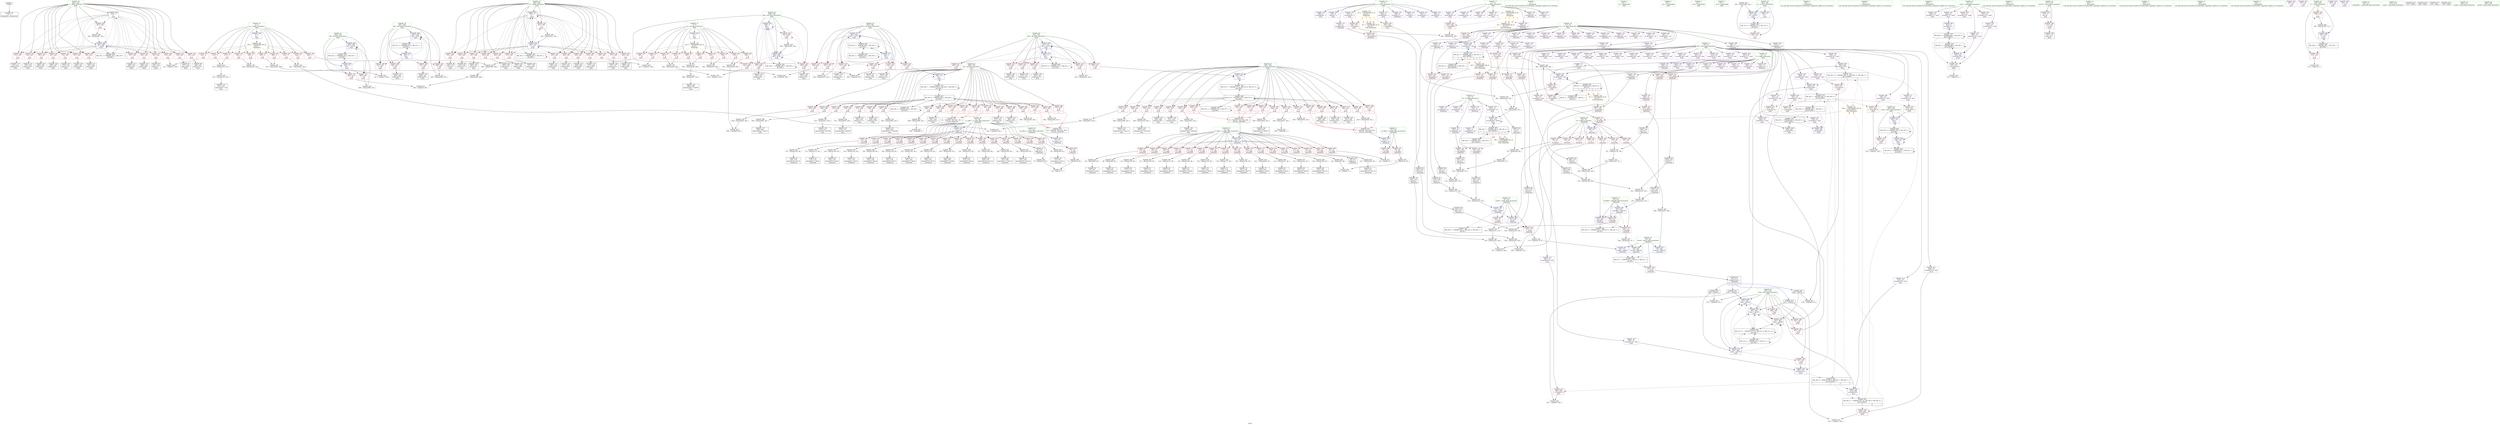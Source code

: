 digraph "SVFG" {
	label="SVFG";

	Node0x55fff1c34630 [shape=record,color=grey,label="{NodeID: 0\nNullPtr}"];
	Node0x55fff1c34630 -> Node0x55fff1c74250[style=solid];
	Node0x55fff1c9b560 [shape=record,color=grey,label="{NodeID: 609\n475 = Binary(474, 423, )\n}"];
	Node0x55fff1c9b560 -> Node0x55fff1c78e50[style=solid];
	Node0x55fff1c7f680 [shape=record,color=blue,label="{NodeID: 443\n47\<--38\ny2.addr\<--y2\n_Z4nextiiii\n}"];
	Node0x55fff1c7f680 -> Node0x55fff1c83d80[style=dashed];
	Node0x55fff1c82ba0 [shape=record,color=red,label="{NodeID: 277\n211\<--41\n\<--x1.addr\n_Z4nextiiii\n}"];
	Node0x55fff1c82ba0 -> Node0x55fff1c9af60[style=solid];
	Node0x55fff1c73dd0 [shape=record,color=black,label="{NodeID: 111\n391\<--390\nidxprom39\<--\nmain\n}"];
	Node0x55fff1c962e0 [shape=record,color=grey,label="{NodeID: 554\n654 = Binary(653, 423, )\n}"];
	Node0x55fff1c962e0 -> Node0x55fff1c9d1e0[style=solid];
	Node0x55fff1c7c9a0 [shape=record,color=red,label="{NodeID: 388\n660\<--297\n\<--bi\nmain\n|{<s0>7}}"];
	Node0x55fff1c7c9a0:s0 -> Node0x55fff1cf9630[style=solid,color=red];
	Node0x55fff1c780a0 [shape=record,color=purple,label="{NodeID: 222\n647\<--19\narrayidx177\<--dist\nmain\n}"];
	Node0x55fff1c747c0 [shape=record,color=black,label="{NodeID: 56\n104\<--103\nidxprom19\<--div18\n_Z4nextiiii\n}"];
	Node0x55fff1c85920 [shape=record,color=red,label="{NodeID: 333\n343\<--283\n\<--i\nmain\n}"];
	Node0x55fff1c85920 -> Node0x55fff1c73410[style=solid];
	Node0x55fff1c7b210 [shape=record,color=purple,label="{NodeID: 167\n229\<--13\narrayidx104\<--f\n_Z4nextiiii\n}"];
	Node0x55fff1c7b210 -> Node0x55fff1c85100[style=solid];
	Node0x55fff1c72d80 [shape=record,color=green,label="{NodeID: 1\n5\<--1\n\<--dummyObj\nCan only get source location for instruction, argument, global var or function.}"];
	Node0x55fff1c9b6e0 [shape=record,color=grey,label="{NodeID: 610\n136 = Binary(135, 69, )\n}"];
	Node0x55fff1c9b6e0 -> Node0x55fff1c74f10[style=solid];
	Node0x55fff1c7f750 [shape=record,color=blue,label="{NodeID: 444\n49\<--65\nd\<--\n_Z4nextiiii\n}"];
	Node0x55fff1c7f750 -> Node0x55fff1c83e50[style=dashed];
	Node0x55fff1c7f750 -> Node0x55fff1c83f20[style=dashed];
	Node0x55fff1c7f750 -> Node0x55fff1c83ff0[style=dashed];
	Node0x55fff1c7f750 -> Node0x55fff1c840c0[style=dashed];
	Node0x55fff1c7f750 -> Node0x55fff1c84190[style=dashed];
	Node0x55fff1c7f750 -> Node0x55fff1c84260[style=dashed];
	Node0x55fff1c7f750 -> Node0x55fff1c84330[style=dashed];
	Node0x55fff1c82c70 [shape=record,color=red,label="{NodeID: 278\n222\<--41\n\<--x1.addr\n_Z4nextiiii\n}"];
	Node0x55fff1c82c70 -> Node0x55fff1c96760[style=solid];
	Node0x55fff1c73ea0 [shape=record,color=black,label="{NodeID: 112\n394\<--393\nidxprom41\<--\nmain\n}"];
	Node0x55fff1c96460 [shape=record,color=grey,label="{NodeID: 555\n227 = Binary(226, 69, )\n}"];
	Node0x55fff1c96460 -> Node0x55fff1c76020[style=solid];
	Node0x55fff1c7ca70 [shape=record,color=red,label="{NodeID: 389\n662\<--297\n\<--bi\nmain\n|{<s0>7}}"];
	Node0x55fff1c7ca70:s0 -> Node0x55fff1cf9b20[style=solid,color=red];
	Node0x55fff1c78170 [shape=record,color=purple,label="{NodeID: 223\n650\<--19\narrayidx179\<--dist\nmain\n}"];
	Node0x55fff1c78170 -> Node0x55fff1c91330[style=solid];
	Node0x55fff1c74890 [shape=record,color=black,label="{NodeID: 57\n107\<--106\nconv21\<--\n_Z4nextiiii\n}"];
	Node0x55fff1c74890 -> Node0x55fff1c94f60[style=solid];
	Node0x55fff1cbda70 [shape=record,color=black,label="{NodeID: 666\nMR_6V_3 = PHI(MR_6V_4, MR_6V_2, )\npts\{14 \}\n|{|<s4>4|<s5>5|<s6>6|<s7>7}}"];
	Node0x55fff1cbda70 -> Node0x55fff1c7e880[style=dashed];
	Node0x55fff1cbda70 -> Node0x55fff1c801e0[style=dashed];
	Node0x55fff1cbda70 -> Node0x55fff1cb7a80[style=dashed];
	Node0x55fff1cbda70 -> Node0x55fff1cbda70[style=dashed];
	Node0x55fff1cbda70:s4 -> Node0x55fff1ccde80[style=dashed,color=red];
	Node0x55fff1cbda70:s5 -> Node0x55fff1ccde80[style=dashed,color=red];
	Node0x55fff1cbda70:s6 -> Node0x55fff1ccde80[style=dashed,color=red];
	Node0x55fff1cbda70:s7 -> Node0x55fff1ccde80[style=dashed,color=red];
	Node0x55fff1c859f0 [shape=record,color=red,label="{NodeID: 334\n352\<--283\n\<--i\nmain\n}"];
	Node0x55fff1c859f0 -> Node0x55fff1c735b0[style=solid];
	Node0x55fff1c7b2e0 [shape=record,color=purple,label="{NodeID: 168\n345\<--13\narrayidx14\<--f\nmain\n}"];
	Node0x55fff1c333d0 [shape=record,color=green,label="{NodeID: 2\n24\<--1\n.str\<--dummyObj\nGlob }"];
	Node0x55fff1c9b860 [shape=record,color=grey,label="{NodeID: 611\n698 = Binary(697, 423, )\n}"];
	Node0x55fff1c9b860 -> Node0x55fff1c7a2a0[style=solid];
	Node0x55fff1c7f820 [shape=record,color=blue,label="{NodeID: 445\n51\<--141\nnextd\<--add45\n_Z4nextiiii\n}"];
	Node0x55fff1c7f820 -> Node0x55fff1c84400[style=dashed];
	Node0x55fff1c7f820 -> Node0x55fff1c844d0[style=dashed];
	Node0x55fff1c7f820 -> Node0x55fff1c7f8f0[style=dashed];
	Node0x55fff1c7f820 -> Node0x55fff1cc2570[style=dashed];
	Node0x55fff1c82d40 [shape=record,color=red,label="{NodeID: 279\n235\<--41\n\<--x1.addr\n_Z4nextiiii\n}"];
	Node0x55fff1c82d40 -> Node0x55fff1c9a4e0[style=solid];
	Node0x55fff1c73f70 [shape=record,color=black,label="{NodeID: 113\n398\<--397\nidxprom43\<--\nmain\n}"];
	Node0x55fff1c965e0 [shape=record,color=grey,label="{NodeID: 556\n194 = Binary(193, 69, )\n}"];
	Node0x55fff1c965e0 -> Node0x55fff1c758d0[style=solid];
	Node0x55fff1c7cb40 [shape=record,color=red,label="{NodeID: 390\n667\<--297\n\<--bi\nmain\n}"];
	Node0x55fff1c7cb40 -> Node0x55fff1c79f60[style=solid];
	Node0x55fff1c78240 [shape=record,color=purple,label="{NodeID: 224\n669\<--19\narrayidx188\<--dist\nmain\n}"];
	Node0x55fff1c74960 [shape=record,color=black,label="{NodeID: 58\n111\<--110\nidxprom24\<--div23\n_Z4nextiiii\n}"];
	Node0x55fff1c85ac0 [shape=record,color=red,label="{NodeID: 335\n359\<--283\n\<--i\nmain\n}"];
	Node0x55fff1c85ac0 -> Node0x55fff1c73750[style=solid];
	Node0x55fff1c7b3b0 [shape=record,color=purple,label="{NodeID: 169\n346\<--13\narraydecay15\<--f\nmain\n}"];
	Node0x55fff1c33460 [shape=record,color=green,label="{NodeID: 3\n26\<--1\n.str.1\<--dummyObj\nGlob }"];
	Node0x55fff1c9b9e0 [shape=record,color=grey,label="{NodeID: 612\n474 = Binary(472, 473, )\n}"];
	Node0x55fff1c9b9e0 -> Node0x55fff1c9b560[style=solid];
	Node0x55fff1c7f8f0 [shape=record,color=blue,label="{NodeID: 446\n51\<--169\nnextd\<--\n_Z4nextiiii\n}"];
	Node0x55fff1c7f8f0 -> Node0x55fff1c844d0[style=dashed];
	Node0x55fff1c7f8f0 -> Node0x55fff1cc2570[style=dashed];
	Node0x55fff1c82e10 [shape=record,color=red,label="{NodeID: 280\n246\<--41\n\<--x1.addr\n_Z4nextiiii\n}"];
	Node0x55fff1c82e10 -> Node0x55fff1c9a960[style=solid];
	Node0x55fff1c74040 [shape=record,color=black,label="{NodeID: 114\n401\<--400\nidxprom45\<--\nmain\n}"];
	Node0x55fff1c96760 [shape=record,color=grey,label="{NodeID: 557\n223 = Binary(222, 69, )\n}"];
	Node0x55fff1c96760 -> Node0x55fff1c75f50[style=solid];
	Node0x55fff1c7cc10 [shape=record,color=red,label="{NodeID: 391\n678\<--297\n\<--bi\nmain\n}"];
	Node0x55fff1c7cc10 -> Node0x55fff1c7a100[style=solid];
	Node0x55fff1c78310 [shape=record,color=purple,label="{NodeID: 225\n673\<--19\narrayidx191\<--dist\nmain\n}"];
	Node0x55fff1c78310 -> Node0x55fff1c7f0a0[style=solid];
	Node0x55fff1c74a30 [shape=record,color=black,label="{NodeID: 59\n115\<--114\nidxprom27\<--div26\n_Z4nextiiii\n}"];
	Node0x55fff1c85b90 [shape=record,color=red,label="{NodeID: 336\n367\<--283\n\<--i\nmain\n}"];
	Node0x55fff1c85b90 -> Node0x55fff1c738f0[style=solid];
	Node0x55fff1c7b480 [shape=record,color=purple,label="{NodeID: 170\n383\<--13\narrayidx36\<--f\nmain\n}"];
	Node0x55fff1c346c0 [shape=record,color=green,label="{NodeID: 4\n28\<--1\n.str.2\<--dummyObj\nGlob }"];
	Node0x55fff1c9bb60 [shape=record,color=grey,label="{NodeID: 613\n697 = Binary(695, 696, )\n}"];
	Node0x55fff1c9bb60 -> Node0x55fff1c9b860[style=solid];
	Node0x55fff1c7f9c0 [shape=record,color=blue,label="{NodeID: 447\n39\<--173\nretval\<--add64\n_Z4nextiiii\n}"];
	Node0x55fff1c7f9c0 -> Node0x55fff1cc2070[style=dashed];
	Node0x55fff1c82ee0 [shape=record,color=red,label="{NodeID: 281\n62\<--43\n\<--y1.addr\n_Z4nextiiii\n}"];
	Node0x55fff1c82ee0 -> Node0x55fff1c743b0[style=solid];
	Node0x55fff1c74110 [shape=record,color=black,label="{NodeID: 115\n406\<--405\nidxprom48\<--\nmain\n}"];
	Node0x55fff1c968e0 [shape=record,color=grey,label="{NodeID: 558\n199 = Binary(188, 198, )\n}"];
	Node0x55fff1c968e0 -> Node0x55fff1c9ac60[style=solid];
	Node0x55fff1c7cce0 [shape=record,color=red,label="{NodeID: 392\n553\<--299\n\<--bj\nmain\n}"];
	Node0x55fff1c7cce0 -> Node0x55fff1c794d0[style=solid];
	Node0x55fff1c783e0 [shape=record,color=purple,label="{NodeID: 226\n680\<--19\narrayidx195\<--dist\nmain\n}"];
	Node0x55fff1c74b00 [shape=record,color=black,label="{NodeID: 60\n118\<--117\nconv29\<--\n_Z4nextiiii\n}"];
	Node0x55fff1c74b00 -> Node0x55fff1c99760[style=solid];
	Node0x55fff1cbe970 [shape=record,color=black,label="{NodeID: 669\nMR_24V_3 = PHI(MR_24V_4, MR_24V_2, )\npts\{160000 \}\n|{|<s3>4|<s4>5|<s5>6|<s6>7}}"];
	Node0x55fff1cbe970 -> Node0x55fff1c802b0[style=dashed];
	Node0x55fff1cbe970 -> Node0x55fff1cbbc70[style=dashed];
	Node0x55fff1cbe970 -> Node0x55fff1cbe970[style=dashed];
	Node0x55fff1cbe970:s3 -> Node0x55fff1cce660[style=dashed,color=red];
	Node0x55fff1cbe970:s4 -> Node0x55fff1cce660[style=dashed,color=red];
	Node0x55fff1cbe970:s5 -> Node0x55fff1cce660[style=dashed,color=red];
	Node0x55fff1cbe970:s6 -> Node0x55fff1cce660[style=dashed,color=red];
	Node0x55fff1c85c60 [shape=record,color=red,label="{NodeID: 337\n374\<--283\n\<--i\nmain\n}"];
	Node0x55fff1c85c60 -> Node0x55fff1c73a90[style=solid];
	Node0x55fff1c7b550 [shape=record,color=purple,label="{NodeID: 171\n386\<--13\narrayidx38\<--f\nmain\n}"];
	Node0x55fff1c7b550 -> Node0x55fff1c7e880[style=solid];
	Node0x55fff1c7b550 -> Node0x55fff1c801e0[style=solid];
	Node0x55fff1c34750 [shape=record,color=green,label="{NodeID: 5\n30\<--1\n.str.3\<--dummyObj\nGlob }"];
	Node0x55fff1c9bce0 [shape=record,color=grey,label="{NodeID: 614\n693 = Binary(692, 423, )\n}"];
	Node0x55fff1c9bce0 -> Node0x55fff1c91670[style=solid];
	Node0x55fff1c7fa90 [shape=record,color=blue,label="{NodeID: 448\n53\<--232\nnextd65\<--add106\n_Z4nextiiii\n}"];
	Node0x55fff1c7fa90 -> Node0x55fff1c845a0[style=dashed];
	Node0x55fff1c7fa90 -> Node0x55fff1c84670[style=dashed];
	Node0x55fff1c7fa90 -> Node0x55fff1c7fb60[style=dashed];
	Node0x55fff1c7fa90 -> Node0x55fff1cc2a70[style=dashed];
	Node0x55fff1c82fb0 [shape=record,color=red,label="{NodeID: 282\n74\<--43\n\<--y1.addr\n_Z4nextiiii\n}"];
	Node0x55fff1c82fb0 -> Node0x55fff1c98ce0[style=solid];
	Node0x55fff1c788a0 [shape=record,color=black,label="{NodeID: 116\n409\<--408\nidxprom50\<--\nmain\n}"];
	Node0x55fff1cce660 [shape=record,color=yellow,style=double,label="{NodeID: 725\n24V_1 = ENCHI(MR_24V_0)\npts\{160000 \}\nFun[_Z4nextiiii]}"];
	Node0x55fff1cce660 -> Node0x55fff1c848e0[style=dashed];
	Node0x55fff1cce660 -> Node0x55fff1c84b50[style=dashed];
	Node0x55fff1c96a60 [shape=record,color=grey,label="{NodeID: 559\n444 = Binary(442, 443, )\n}"];
	Node0x55fff1c96a60 -> Node0x55fff1c9d360[style=solid];
	Node0x55fff1c7cdb0 [shape=record,color=red,label="{NodeID: 393\n562\<--299\n\<--bj\nmain\n|{<s0>4}}"];
	Node0x55fff1c7cdb0:s0 -> Node0x55fff1cf9920[style=solid,color=red];
	Node0x55fff1c784b0 [shape=record,color=purple,label="{NodeID: 227\n684\<--19\narrayidx198\<--dist\nmain\n}"];
	Node0x55fff1c784b0 -> Node0x55fff1c914d0[style=solid];
	Node0x55fff1c74bd0 [shape=record,color=black,label="{NodeID: 61\n122\<--121\nidxprom32\<--div31\n_Z4nextiiii\n}"];
	Node0x55fff1cbee70 [shape=record,color=black,label="{NodeID: 670\nMR_26V_3 = PHI(MR_26V_4, MR_26V_2, )\npts\{180000 \}\n|{|<s3>4|<s4>5|<s5>6|<s6>7}}"];
	Node0x55fff1cbee70 -> Node0x55fff1c80110[style=dashed];
	Node0x55fff1cbee70 -> Node0x55fff1cbc170[style=dashed];
	Node0x55fff1cbee70 -> Node0x55fff1cbee70[style=dashed];
	Node0x55fff1cbee70:s3 -> Node0x55fff1cce740[style=dashed,color=red];
	Node0x55fff1cbee70:s4 -> Node0x55fff1cce740[style=dashed,color=red];
	Node0x55fff1cbee70:s5 -> Node0x55fff1cce740[style=dashed,color=red];
	Node0x55fff1cbee70:s6 -> Node0x55fff1cce740[style=dashed,color=red];
	Node0x55fff1c85d30 [shape=record,color=red,label="{NodeID: 338\n381\<--283\n\<--i\nmain\n}"];
	Node0x55fff1c85d30 -> Node0x55fff1c73c30[style=solid];
	Node0x55fff1c7b620 [shape=record,color=purple,label="{NodeID: 172\n392\<--13\narrayidx40\<--f\nmain\n}"];
	Node0x55fff1c347e0 [shape=record,color=green,label="{NodeID: 6\n69\<--1\n\<--dummyObj\nCan only get source location for instruction, argument, global var or function.}"];
	Node0x55fff1c9be60 [shape=record,color=grey,label="{NodeID: 615\n469 = Binary(468, 423, )\n}"];
	Node0x55fff1c9be60 -> Node0x55fff1c90560[style=solid];
	Node0x55fff1c7fb60 [shape=record,color=blue,label="{NodeID: 449\n53\<--260\nnextd65\<--\n_Z4nextiiii\n}"];
	Node0x55fff1c7fb60 -> Node0x55fff1c84670[style=dashed];
	Node0x55fff1c7fb60 -> Node0x55fff1cc2a70[style=dashed];
	Node0x55fff1c83080 [shape=record,color=red,label="{NodeID: 283\n89\<--43\n\<--y1.addr\n_Z4nextiiii\n}"];
	Node0x55fff1c83080 -> Node0x55fff1c9c8e0[style=solid];
	Node0x55fff1c78970 [shape=record,color=black,label="{NodeID: 117\n414\<--413\nidxprom53\<--\nmain\n}"];
	Node0x55fff1cce740 [shape=record,color=yellow,style=double,label="{NodeID: 726\n26V_1 = ENCHI(MR_26V_0)\npts\{180000 \}\nFun[_Z4nextiiii]}"];
	Node0x55fff1cce740 -> Node0x55fff1c84810[style=dashed];
	Node0x55fff1cce740 -> Node0x55fff1c849b0[style=dashed];
	Node0x55fff1cce740 -> Node0x55fff1c84a80[style=dashed];
	Node0x55fff1cce740 -> Node0x55fff1c84c20[style=dashed];
	Node0x55fff1cce740 -> Node0x55fff1c84dc0[style=dashed];
	Node0x55fff1cce740 -> Node0x55fff1c84f60[style=dashed];
	Node0x55fff1cce740 -> Node0x55fff1c85030[style=dashed];
	Node0x55fff1cce740 -> Node0x55fff1c851d0[style=dashed];
	Node0x55fff1c96be0 [shape=record,color=grey,label="{NodeID: 560\n68 = Binary(67, 69, )\n}"];
	Node0x55fff1c96be0 -> Node0x55fff1c9dde0[style=solid];
	Node0x55fff1c7ce80 [shape=record,color=red,label="{NodeID: 394\n565\<--299\n\<--bj\nmain\n|{<s0>4}}"];
	Node0x55fff1c7ce80:s0 -> Node0x55fff1cf9d20[style=solid,color=red];
	Node0x55fff1c78580 [shape=record,color=purple,label="{NodeID: 228\n700\<--19\n\<--dist\nmain\n}"];
	Node0x55fff1c74ca0 [shape=record,color=black,label="{NodeID: 62\n126\<--125\nidxprom35\<--div34\n_Z4nextiiii\n}"];
	Node0x55fff1c85e00 [shape=record,color=red,label="{NodeID: 339\n390\<--283\n\<--i\nmain\n}"];
	Node0x55fff1c85e00 -> Node0x55fff1c73dd0[style=solid];
	Node0x55fff1c7b6f0 [shape=record,color=purple,label="{NodeID: 173\n395\<--13\narrayidx42\<--f\nmain\n}"];
	Node0x55fff1c7b6f0 -> Node0x55fff1c7e950[style=solid];
	Node0x55fff1c50cc0 [shape=record,color=green,label="{NodeID: 7\n97\<--1\n\<--dummyObj\nCan only get source location for instruction, argument, global var or function.}"];
	Node0x55fff1c9bfe0 [shape=record,color=grey,label="{NodeID: 616\n251 = Binary(250, 69, )\n}"];
	Node0x55fff1c9bfe0 -> Node0x55fff1c76500[style=solid];
	Node0x55fff1c7fc30 [shape=record,color=blue,label="{NodeID: 450\n39\<--264\nretval\<--add126\n_Z4nextiiii\n}"];
	Node0x55fff1c7fc30 -> Node0x55fff1cc2070[style=dashed];
	Node0x55fff1c83150 [shape=record,color=red,label="{NodeID: 284\n102\<--43\n\<--y1.addr\n_Z4nextiiii\n}"];
	Node0x55fff1c83150 -> Node0x55fff1c95260[style=solid];
	Node0x55fff1c78a40 [shape=record,color=black,label="{NodeID: 118\n417\<--416\nidxprom55\<--\nmain\n}"];
	Node0x55fff1cce820 [shape=record,color=yellow,style=double,label="{NodeID: 727\n28V_1 = ENCHI(MR_28V_0)\npts\{210000 \}\nFun[_Z4nextiiii]}"];
	Node0x55fff1cce820 -> Node0x55fff1c84740[style=dashed];
	Node0x55fff1c96d60 [shape=record,color=grey,label="{NodeID: 561\n542 = Binary(541, 423, )\n}"];
	Node0x55fff1c96d60 -> Node0x55fff1c90cb0[style=solid];
	Node0x55fff1c7cf50 [shape=record,color=red,label="{NodeID: 395\n572\<--299\n\<--bj\nmain\n}"];
	Node0x55fff1c7cf50 -> Node0x55fff1c79670[style=solid];
	Node0x55fff1c78650 [shape=record,color=purple,label="{NodeID: 229\n701\<--19\narrayidx207\<--dist\nmain\n}"];
	Node0x55fff1c78650 -> Node0x55fff1c7f170[style=solid];
	Node0x55fff1c74d70 [shape=record,color=black,label="{NodeID: 63\n129\<--128\nconv37\<--\n_Z4nextiiii\n}"];
	Node0x55fff1c74d70 -> Node0x55fff1c9a060[style=solid];
	Node0x55fff1c85ed0 [shape=record,color=red,label="{NodeID: 340\n397\<--283\n\<--i\nmain\n}"];
	Node0x55fff1c85ed0 -> Node0x55fff1c73f70[style=solid];
	Node0x55fff1c7b7c0 [shape=record,color=purple,label="{NodeID: 174\n101\<--15\narrayidx17\<--f2\n_Z4nextiiii\n}"];
	Node0x55fff1c50d50 [shape=record,color=green,label="{NodeID: 8\n269\<--1\n\<--dummyObj\nCan only get source location for instruction, argument, global var or function.}"];
	Node0x55fff1c9c160 [shape=record,color=grey,label="{NodeID: 617\n145 = Binary(144, 69, )\n}"];
	Node0x55fff1c9c160 -> Node0x55fff1c750b0[style=solid];
	Node0x55fff1c7fd00 [shape=record,color=blue,label="{NodeID: 451\n39\<--268\nretval\<--add128\n_Z4nextiiii\n}"];
	Node0x55fff1c7fd00 -> Node0x55fff1cc2070[style=dashed];
	Node0x55fff1c83220 [shape=record,color=red,label="{NodeID: 285\n113\<--43\n\<--y1.addr\n_Z4nextiiii\n}"];
	Node0x55fff1c83220 -> Node0x55fff1c96160[style=solid];
	Node0x55fff1c78b10 [shape=record,color=black,label="{NodeID: 119\n448\<--447\nidxprom70\<--\nmain\n}"];
	Node0x55fff1cce900 [shape=record,color=yellow,style=double,label="{NodeID: 728\n30V_1 = ENCHI(MR_30V_0)\npts\{6 \}\nFun[main]}"];
	Node0x55fff1cce900 -> Node0x55fff1c81000[style=dashed];
	Node0x55fff1cce900 -> Node0x55fff1c810d0[style=dashed];
	Node0x55fff1cce900 -> Node0x55fff1c811a0[style=dashed];
	Node0x55fff1cce900 -> Node0x55fff1c81270[style=dashed];
	Node0x55fff1cce900 -> Node0x55fff1c81340[style=dashed];
	Node0x55fff1cce900 -> Node0x55fff1c81410[style=dashed];
	Node0x55fff1cce900 -> Node0x55fff1c814e0[style=dashed];
	Node0x55fff1cce900 -> Node0x55fff1c815b0[style=dashed];
	Node0x55fff1cce900 -> Node0x55fff1c81680[style=dashed];
	Node0x55fff1cce900 -> Node0x55fff1c81750[style=dashed];
	Node0x55fff1c96ee0 [shape=record,color=grey,label="{NodeID: 562\n388 = Binary(387, 380, )\n}"];
	Node0x55fff1c96ee0 -> Node0x55fff1c801e0[style=solid];
	Node0x55fff1c7d020 [shape=record,color=red,label="{NodeID: 396\n583\<--299\n\<--bj\nmain\n}"];
	Node0x55fff1c7d020 -> Node0x55fff1c79810[style=solid];
	Node0x55fff1c78720 [shape=record,color=purple,label="{NodeID: 230\n449\<--22\narrayidx71\<--used\nmain\n}"];
	Node0x55fff1c74e40 [shape=record,color=black,label="{NodeID: 64\n133\<--132\nidxprom39\<--div38\n_Z4nextiiii\n}"];
	Node0x55fff1c85fa0 [shape=record,color=red,label="{NodeID: 341\n405\<--283\n\<--i\nmain\n}"];
	Node0x55fff1c85fa0 -> Node0x55fff1c74110[style=solid];
	Node0x55fff1c7b890 [shape=record,color=purple,label="{NodeID: 175\n105\<--15\narrayidx20\<--f2\n_Z4nextiiii\n}"];
	Node0x55fff1c7b890 -> Node0x55fff1c848e0[style=solid];
	Node0x55fff1c50de0 [shape=record,color=green,label="{NodeID: 9\n423\<--1\n\<--dummyObj\nCan only get source location for instruction, argument, global var or function.}"];
	Node0x55fff1c9c2e0 [shape=record,color=grey,label="{NodeID: 618\n486 = Binary(484, 485, )\n}"];
	Node0x55fff1c9c2e0 -> Node0x55fff1c9a660[style=solid];
	Node0x55fff1c7fdd0 [shape=record,color=blue,label="{NodeID: 452\n277\<--5\nretval\<--\nmain\n}"];
	Node0x55fff1c7fdd0 -> Node0x55fff1c85370[style=dashed];
	Node0x55fff1c832f0 [shape=record,color=red,label="{NodeID: 286\n124\<--43\n\<--y1.addr\n_Z4nextiiii\n}"];
	Node0x55fff1c832f0 -> Node0x55fff1c99d60[style=solid];
	Node0x55fff1c78be0 [shape=record,color=black,label="{NodeID: 120\n451\<--450\nidxprom72\<--\nmain\n}"];
	Node0x55fff1ccea10 [shape=record,color=yellow,style=double,label="{NodeID: 729\n32V_1 = ENCHI(MR_32V_0)\npts\{8 \}\nFun[main]}"];
	Node0x55fff1ccea10 -> Node0x55fff1c81820[style=dashed];
	Node0x55fff1ccea10 -> Node0x55fff1c818f0[style=dashed];
	Node0x55fff1ccea10 -> Node0x55fff1c819c0[style=dashed];
	Node0x55fff1ccea10 -> Node0x55fff1c81a90[style=dashed];
	Node0x55fff1ccea10 -> Node0x55fff1c81b60[style=dashed];
	Node0x55fff1ccea10 -> Node0x55fff1c81c30[style=dashed];
	Node0x55fff1ccea10 -> Node0x55fff1c81d00[style=dashed];
	Node0x55fff1ccea10 -> Node0x55fff1c81dd0[style=dashed];
	Node0x55fff1ccea10 -> Node0x55fff1c81ea0[style=dashed];
	Node0x55fff1ccea10 -> Node0x55fff1c81f70[style=dashed];
	Node0x55fff1c97060 [shape=record,color=grey,label="{NodeID: 563\n589 = Binary(588, 423, )\n}"];
	Node0x55fff1c97060 -> Node0x55fff1c9d4e0[style=solid];
	Node0x55fff1c7d0f0 [shape=record,color=red,label="{NodeID: 397\n588\<--299\n\<--bj\nmain\n}"];
	Node0x55fff1c7d0f0 -> Node0x55fff1c97060[style=solid];
	Node0x55fff1c80680 [shape=record,color=purple,label="{NodeID: 231\n452\<--22\narrayidx73\<--used\nmain\n}"];
	Node0x55fff1c80680 -> Node0x55fff1c902f0[style=solid];
	Node0x55fff1c74f10 [shape=record,color=black,label="{NodeID: 65\n137\<--136\nidxprom42\<--div41\n_Z4nextiiii\n}"];
	Node0x55fff1c86070 [shape=record,color=red,label="{NodeID: 342\n413\<--283\n\<--i\nmain\n}"];
	Node0x55fff1c86070 -> Node0x55fff1c78970[style=solid];
	Node0x55fff1c7b960 [shape=record,color=purple,label="{NodeID: 176\n134\<--15\narrayidx40\<--f2\n_Z4nextiiii\n}"];
	Node0x55fff1c4f6e0 [shape=record,color=green,label="{NodeID: 10\n461\<--1\n\<--dummyObj\nCan only get source location for instruction, argument, global var or function.}"];
	Node0x55fff1c9c460 [shape=record,color=grey,label="{NodeID: 619\n689 = Binary(688, 423, )\n}"];
	Node0x55fff1c9c460 -> Node0x55fff1c915a0[style=solid];
	Node0x55fff1c7fea0 [shape=record,color=blue,label="{NodeID: 453\n281\<--5\nct\<--\nmain\n}"];
	Node0x55fff1c7fea0 -> Node0x55fff1cb8070[style=dashed];
	Node0x55fff1c833c0 [shape=record,color=red,label="{NodeID: 287\n135\<--43\n\<--y1.addr\n_Z4nextiiii\n}"];
	Node0x55fff1c833c0 -> Node0x55fff1c9b6e0[style=solid];
	Node0x55fff1c78cb0 [shape=record,color=black,label="{NodeID: 121\n455\<--454\nidxprom74\<--\nmain\n}"];
	Node0x55fff1cceaf0 [shape=record,color=yellow,style=double,label="{NodeID: 730\n2V_1 = ENCHI(MR_2V_0)\npts\{10 \}\nFun[main]|{|<s2>4|<s3>5|<s4>6|<s5>7}}"];
	Node0x55fff1cceaf0 -> Node0x55fff1c7e610[style=dashed];
	Node0x55fff1cceaf0 -> Node0x55fff1c7ea20[style=dashed];
	Node0x55fff1cceaf0:s2 -> Node0x55fff1ccd280[style=dashed,color=red];
	Node0x55fff1cceaf0:s3 -> Node0x55fff1ccd280[style=dashed,color=red];
	Node0x55fff1cceaf0:s4 -> Node0x55fff1ccd280[style=dashed,color=red];
	Node0x55fff1cceaf0:s5 -> Node0x55fff1ccd280[style=dashed,color=red];
	Node0x55fff1c971e0 [shape=record,color=grey,label="{NodeID: 564\n256 = Binary(245, 255, )\n}"];
	Node0x55fff1c971e0 -> Node0x55fff1c9d7e0[style=solid];
	Node0x55fff1c7d1c0 [shape=record,color=red,label="{NodeID: 398\n593\<--299\n\<--bj\nmain\n|{<s0>5}}"];
	Node0x55fff1c7d1c0:s0 -> Node0x55fff1cf9920[style=solid,color=red];
	Node0x55fff1c80710 [shape=record,color=purple,label="{NodeID: 232\n510\<--22\narrayidx103\<--used\nmain\n}"];
	Node0x55fff1c74fe0 [shape=record,color=black,label="{NodeID: 66\n140\<--139\nconv44\<--\n_Z4nextiiii\n}"];
	Node0x55fff1c74fe0 -> Node0x55fff1c9c760[style=solid];
	Node0x55fff1c86140 [shape=record,color=red,label="{NodeID: 343\n427\<--283\n\<--i\nmain\n}"];
	Node0x55fff1c86140 -> Node0x55fff1c977e0[style=solid];
	Node0x55fff1c7ba30 [shape=record,color=purple,label="{NodeID: 177\n138\<--15\narrayidx43\<--f2\n_Z4nextiiii\n}"];
	Node0x55fff1c7ba30 -> Node0x55fff1c84b50[style=solid];
	Node0x55fff1c4f770 [shape=record,color=green,label="{NodeID: 11\n480\<--1\n\<--dummyObj\nCan only get source location for instruction, argument, global var or function.}"];
	Node0x55fff1c9c5e0 [shape=record,color=grey,label="{NodeID: 620\n86 = Binary(85, 69, )\n}"];
	Node0x55fff1c9c5e0 -> Node0x55fff1c74480[style=solid];
	Node0x55fff1c7ff70 [shape=record,color=blue,label="{NodeID: 454\n283\<--5\ni\<--\nmain\n}"];
	Node0x55fff1c7ff70 -> Node0x55fff1c856b0[style=dashed];
	Node0x55fff1c7ff70 -> Node0x55fff1c85780[style=dashed];
	Node0x55fff1c7ff70 -> Node0x55fff1c85850[style=dashed];
	Node0x55fff1c7ff70 -> Node0x55fff1c85920[style=dashed];
	Node0x55fff1c7ff70 -> Node0x55fff1c859f0[style=dashed];
	Node0x55fff1c7ff70 -> Node0x55fff1c85ac0[style=dashed];
	Node0x55fff1c7ff70 -> Node0x55fff1c85b90[style=dashed];
	Node0x55fff1c7ff70 -> Node0x55fff1c85c60[style=dashed];
	Node0x55fff1c7ff70 -> Node0x55fff1c85d30[style=dashed];
	Node0x55fff1c7ff70 -> Node0x55fff1c85e00[style=dashed];
	Node0x55fff1c7ff70 -> Node0x55fff1c85ed0[style=dashed];
	Node0x55fff1c7ff70 -> Node0x55fff1c85fa0[style=dashed];
	Node0x55fff1c7ff70 -> Node0x55fff1c86070[style=dashed];
	Node0x55fff1c7ff70 -> Node0x55fff1c86140[style=dashed];
	Node0x55fff1c7ff70 -> Node0x55fff1c80450[style=dashed];
	Node0x55fff1c7ff70 -> Node0x55fff1cb8570[style=dashed];
	Node0x55fff1c83490 [shape=record,color=red,label="{NodeID: 288\n148\<--43\n\<--y1.addr\n_Z4nextiiii\n}"];
	Node0x55fff1c83490 -> Node0x55fff1c992e0[style=solid];
	Node0x55fff1c78d80 [shape=record,color=black,label="{NodeID: 122\n458\<--457\nidxprom76\<--\nmain\n}"];
	Node0x55fff1ccebd0 [shape=record,color=yellow,style=double,label="{NodeID: 731\n4V_1 = ENCHI(MR_4V_0)\npts\{12 \}\nFun[main]|{|<s1>4|<s2>5|<s3>6|<s4>7}}"];
	Node0x55fff1ccebd0 -> Node0x55fff1c7e6e0[style=dashed];
	Node0x55fff1ccebd0:s1 -> Node0x55fff1ccdda0[style=dashed,color=red];
	Node0x55fff1ccebd0:s2 -> Node0x55fff1ccdda0[style=dashed,color=red];
	Node0x55fff1ccebd0:s3 -> Node0x55fff1ccdda0[style=dashed,color=red];
	Node0x55fff1ccebd0:s4 -> Node0x55fff1ccdda0[style=dashed,color=red];
	Node0x55fff1c97360 [shape=record,color=grey,label="{NodeID: 565\n412 = Binary(404, 411, )\n}"];
	Node0x55fff1c97360 -> Node0x55fff1c802b0[style=solid];
	Node0x55fff1c7d290 [shape=record,color=red,label="{NodeID: 399\n595\<--299\n\<--bj\nmain\n}"];
	Node0x55fff1c7d290 -> Node0x55fff1c99a60[style=solid];
	Node0x55fff1c807e0 [shape=record,color=purple,label="{NodeID: 233\n513\<--22\narrayidx105\<--used\nmain\n}"];
	Node0x55fff1c807e0 -> Node0x55fff1c7ebc0[style=solid];
	Node0x55fff1c750b0 [shape=record,color=black,label="{NodeID: 67\n146\<--145\nidxprom47\<--div46\n_Z4nextiiii\n}"];
	Node0x55fff1c86210 [shape=record,color=red,label="{NodeID: 344\n325\<--285\n\<--j\nmain\n}"];
	Node0x55fff1c86210 -> Node0x55fff1c9eb60[style=solid];
	Node0x55fff1c7bb00 [shape=record,color=purple,label="{NodeID: 178\n415\<--15\narrayidx54\<--f2\nmain\n}"];
	Node0x55fff1c4f800 [shape=record,color=green,label="{NodeID: 12\n488\<--1\n\<--dummyObj\nCan only get source location for instruction, argument, global var or function.}"];
	Node0x55fff1c9c760 [shape=record,color=grey,label="{NodeID: 621\n141 = Binary(130, 140, )\n}"];
	Node0x55fff1c9c760 -> Node0x55fff1c7f820[style=solid];
	Node0x55fff1c80040 [shape=record,color=blue,label="{NodeID: 455\n285\<--5\nj\<--\nmain\n}"];
	Node0x55fff1c80040 -> Node0x55fff1c86210[style=dashed];
	Node0x55fff1c80040 -> Node0x55fff1c862e0[style=dashed];
	Node0x55fff1c80040 -> Node0x55fff1c863b0[style=dashed];
	Node0x55fff1c80040 -> Node0x55fff1c86480[style=dashed];
	Node0x55fff1c80040 -> Node0x55fff1c86550[style=dashed];
	Node0x55fff1c80040 -> Node0x55fff1c86620[style=dashed];
	Node0x55fff1c80040 -> Node0x55fff1c866f0[style=dashed];
	Node0x55fff1c80040 -> Node0x55fff1c867c0[style=dashed];
	Node0x55fff1c80040 -> Node0x55fff1c86890[style=dashed];
	Node0x55fff1c80040 -> Node0x55fff1c86960[style=dashed];
	Node0x55fff1c80040 -> Node0x55fff1c86a30[style=dashed];
	Node0x55fff1c80040 -> Node0x55fff1c86b00[style=dashed];
	Node0x55fff1c80040 -> Node0x55fff1c86bd0[style=dashed];
	Node0x55fff1c80040 -> Node0x55fff1c86ca0[style=dashed];
	Node0x55fff1c80040 -> Node0x55fff1c80040[style=dashed];
	Node0x55fff1c80040 -> Node0x55fff1c80380[style=dashed];
	Node0x55fff1c80040 -> Node0x55fff1cb8a70[style=dashed];
	Node0x55fff1c83560 [shape=record,color=red,label="{NodeID: 289\n159\<--43\n\<--y1.addr\n_Z4nextiiii\n}"];
	Node0x55fff1c83560 -> Node0x55fff1c97de0[style=solid];
	Node0x55fff1c78e50 [shape=record,color=black,label="{NodeID: 123\n476\<--475\nidxprom85\<--sub\nmain\n}"];
	Node0x55fff1c974e0 [shape=record,color=grey,label="{NodeID: 566\n629 = Binary(628, 423, )\n|{<s0>6}}"];
	Node0x55fff1c974e0:s0 -> Node0x55fff1cf9b20[style=solid,color=red];
	Node0x55fff1c7d360 [shape=record,color=red,label="{NodeID: 400\n602\<--299\n\<--bj\nmain\n}"];
	Node0x55fff1c7d360 -> Node0x55fff1c9a1e0[style=solid];
	Node0x55fff1c808b0 [shape=record,color=purple,label="{NodeID: 234\n552\<--22\narrayidx123\<--used\nmain\n}"];
	Node0x55fff1c75180 [shape=record,color=black,label="{NodeID: 68\n150\<--149\nidxprom50\<--div49\n_Z4nextiiii\n}"];
	Node0x55fff1c862e0 [shape=record,color=red,label="{NodeID: 345\n333\<--285\n\<--j\nmain\n}"];
	Node0x55fff1c862e0 -> Node0x55fff1c731a0[style=solid];
	Node0x55fff1c7bbd0 [shape=record,color=purple,label="{NodeID: 179\n418\<--15\narrayidx56\<--f2\nmain\n}"];
	Node0x55fff1c7bbd0 -> Node0x55fff1c802b0[style=solid];
	Node0x55fff1c4f8d0 [shape=record,color=green,label="{NodeID: 13\n710\<--1\n\<--dummyObj\nCan only get source location for instruction, argument, global var or function.}"];
	Node0x55fff1c9c8e0 [shape=record,color=grey,label="{NodeID: 622\n90 = Binary(89, 69, )\n}"];
	Node0x55fff1c9c8e0 -> Node0x55fff1c74550[style=solid];
	Node0x55fff1c80110 [shape=record,color=blue,label="{NodeID: 456\n372\<--366\narrayidx30\<--add\nmain\n}"];
	Node0x55fff1c80110 -> Node0x55fff1c7e7b0[style=dashed];
	Node0x55fff1c80110 -> Node0x55fff1c7eaf0[style=dashed];
	Node0x55fff1c80110 -> Node0x55fff1c80110[style=dashed];
	Node0x55fff1c80110 -> Node0x55fff1cbee70[style=dashed];
	Node0x55fff1c83630 [shape=record,color=red,label="{NodeID: 290\n181\<--43\n\<--y1.addr\n_Z4nextiiii\n}"];
	Node0x55fff1c83630 -> Node0x55fff1c953e0[style=solid];
	Node0x55fff1c78f20 [shape=record,color=black,label="{NodeID: 124\n509\<--508\nidxprom102\<--\nmain\n}"];
	Node0x55fff1c97660 [shape=record,color=grey,label="{NodeID: 567\n614 = Binary(613, 423, )\n}"];
	Node0x55fff1c97660 -> Node0x55fff1c79b50[style=solid];
	Node0x55fff1c7d430 [shape=record,color=red,label="{NodeID: 401\n613\<--299\n\<--bj\nmain\n}"];
	Node0x55fff1c7d430 -> Node0x55fff1c97660[style=solid];
	Node0x55fff1c80980 [shape=record,color=purple,label="{NodeID: 235\n555\<--22\narrayidx125\<--used\nmain\n}"];
	Node0x55fff1c80980 -> Node0x55fff1c90e50[style=solid];
	Node0x55fff1c75250 [shape=record,color=black,label="{NodeID: 69\n153\<--152\nconv52\<--\n_Z4nextiiii\n}"];
	Node0x55fff1c75250 -> Node0x55fff1c980e0[style=solid];
	Node0x55fff1cc1670 [shape=record,color=black,label="{NodeID: 678\nMR_28V_7 = PHI(MR_28V_15, MR_28V_6, )\npts\{210000 \}\n|{|<s7>4}}"];
	Node0x55fff1cc1670 -> Node0x55fff1c7ec90[style=dashed];
	Node0x55fff1cc1670 -> Node0x55fff1c7ed60[style=dashed];
	Node0x55fff1cc1670 -> Node0x55fff1c7ee30[style=dashed];
	Node0x55fff1cc1670 -> Node0x55fff1c7f170[style=dashed];
	Node0x55fff1cc1670 -> Node0x55fff1c90ff0[style=dashed];
	Node0x55fff1cc1670 -> Node0x55fff1cbc670[style=dashed];
	Node0x55fff1cc1670 -> Node0x55fff1cc3470[style=dashed];
	Node0x55fff1cc1670:s7 -> Node0x55fff1cce820[style=dashed,color=red];
	Node0x55fff1c863b0 [shape=record,color=red,label="{NodeID: 346\n340\<--285\n\<--j\nmain\n}"];
	Node0x55fff1c863b0 -> Node0x55fff1c73340[style=solid];
	Node0x55fff1c7bca0 [shape=record,color=purple,label="{NodeID: 180\n88\<--17\narrayidx11\<--cyc\n_Z4nextiiii\n}"];
	Node0x55fff1c33720 [shape=record,color=green,label="{NodeID: 14\n4\<--6\nn\<--n_field_insensitive\nGlob }"];
	Node0x55fff1c33720 -> Node0x55fff1c81000[style=solid];
	Node0x55fff1c33720 -> Node0x55fff1c810d0[style=solid];
	Node0x55fff1c33720 -> Node0x55fff1c811a0[style=solid];
	Node0x55fff1c33720 -> Node0x55fff1c81270[style=solid];
	Node0x55fff1c33720 -> Node0x55fff1c81340[style=solid];
	Node0x55fff1c33720 -> Node0x55fff1c81410[style=solid];
	Node0x55fff1c33720 -> Node0x55fff1c814e0[style=solid];
	Node0x55fff1c33720 -> Node0x55fff1c815b0[style=solid];
	Node0x55fff1c33720 -> Node0x55fff1c81680[style=solid];
	Node0x55fff1c33720 -> Node0x55fff1c81750[style=solid];
	Node0x55fff1c33720 -> Node0x55fff1c7f240[style=solid];
	Node0x55fff1c9ca60 [shape=record,color=grey,label="{NodeID: 623\n675 = cmp(665, 674, )\n}"];
	Node0x55fff1c801e0 [shape=record,color=blue,label="{NodeID: 457\n386\<--388\narrayidx38\<--rem\nmain\n}"];
	Node0x55fff1c801e0 -> Node0x55fff1c7e880[style=dashed];
	Node0x55fff1c801e0 -> Node0x55fff1c7e950[style=dashed];
	Node0x55fff1c801e0 -> Node0x55fff1c801e0[style=dashed];
	Node0x55fff1c801e0 -> Node0x55fff1cbda70[style=dashed];
	Node0x55fff1c83700 [shape=record,color=red,label="{NodeID: 291\n193\<--43\n\<--y1.addr\n_Z4nextiiii\n}"];
	Node0x55fff1c83700 -> Node0x55fff1c965e0[style=solid];
	Node0x55fff1c78ff0 [shape=record,color=black,label="{NodeID: 125\n512\<--511\nidxprom104\<--\nmain\n}"];
	Node0x55fff1c977e0 [shape=record,color=grey,label="{NodeID: 568\n428 = Binary(427, 423, )\n}"];
	Node0x55fff1c977e0 -> Node0x55fff1c80450[style=solid];
	Node0x55fff1c7d500 [shape=record,color=red,label="{NodeID: 402\n627\<--299\n\<--bj\nmain\n|{<s0>6}}"];
	Node0x55fff1c7d500:s0 -> Node0x55fff1cf9920[style=solid,color=red];
	Node0x55fff1c80a50 [shape=record,color=purple,label="{NodeID: 236\n307\<--24\n\<--.str\nmain\n}"];
	Node0x55fff1c75320 [shape=record,color=black,label="{NodeID: 70\n157\<--156\nidxprom55\<--div54\n_Z4nextiiii\n}"];
	Node0x55fff1c86480 [shape=record,color=red,label="{NodeID: 347\n347\<--285\n\<--j\nmain\n}"];
	Node0x55fff1c86480 -> Node0x55fff1c734e0[style=solid];
	Node0x55fff1c7bd70 [shape=record,color=purple,label="{NodeID: 181\n92\<--17\narrayidx14\<--cyc\n_Z4nextiiii\n}"];
	Node0x55fff1c7bd70 -> Node0x55fff1c84810[style=solid];
	Node0x55fff1c337f0 [shape=record,color=green,label="{NodeID: 15\n7\<--8\nm\<--m_field_insensitive\nGlob }"];
	Node0x55fff1c337f0 -> Node0x55fff1c81820[style=solid];
	Node0x55fff1c337f0 -> Node0x55fff1c818f0[style=solid];
	Node0x55fff1c337f0 -> Node0x55fff1c819c0[style=solid];
	Node0x55fff1c337f0 -> Node0x55fff1c81a90[style=solid];
	Node0x55fff1c337f0 -> Node0x55fff1c81b60[style=solid];
	Node0x55fff1c337f0 -> Node0x55fff1c81c30[style=solid];
	Node0x55fff1c337f0 -> Node0x55fff1c81d00[style=solid];
	Node0x55fff1c337f0 -> Node0x55fff1c81dd0[style=solid];
	Node0x55fff1c337f0 -> Node0x55fff1c81ea0[style=solid];
	Node0x55fff1c337f0 -> Node0x55fff1c81f70[style=solid];
	Node0x55fff1c337f0 -> Node0x55fff1c7f310[style=solid];
	Node0x55fff1c9cbe0 [shape=record,color=grey,label="{NodeID: 624\n437 = cmp(433, 436, )\n}"];
	Node0x55fff1c802b0 [shape=record,color=blue,label="{NodeID: 458\n418\<--412\narrayidx56\<--rem52\nmain\n}"];
	Node0x55fff1c802b0 -> Node0x55fff1c802b0[style=dashed];
	Node0x55fff1c802b0 -> Node0x55fff1cbe970[style=dashed];
	Node0x55fff1c837d0 [shape=record,color=red,label="{NodeID: 292\n204\<--43\n\<--y1.addr\n_Z4nextiiii\n}"];
	Node0x55fff1c837d0 -> Node0x55fff1c95ce0[style=solid];
	Node0x55fff1c790c0 [shape=record,color=black,label="{NodeID: 126\n518\<--517\nidxprom107\<--\nmain\n}"];
	Node0x55fff1c97960 [shape=record,color=grey,label="{NodeID: 569\n422 = Binary(421, 423, )\n}"];
	Node0x55fff1c97960 -> Node0x55fff1c80380[style=solid];
	Node0x55fff1c7d5d0 [shape=record,color=red,label="{NodeID: 403\n630\<--299\n\<--bj\nmain\n|{<s0>6}}"];
	Node0x55fff1c7d5d0:s0 -> Node0x55fff1cf9d20[style=solid,color=red];
	Node0x55fff1c80b20 [shape=record,color=purple,label="{NodeID: 237\n315\<--26\n\<--.str.1\nmain\n}"];
	Node0x55fff1c753f0 [shape=record,color=black,label="{NodeID: 71\n161\<--160\nidxprom58\<--div57\n_Z4nextiiii\n}"];
	Node0x55fff1cc2070 [shape=record,color=black,label="{NodeID: 680\nMR_8V_4 = PHI(MR_8V_5, MR_8V_2, MR_8V_3, )\npts\{40 \}\n}"];
	Node0x55fff1cc2070 -> Node0x55fff1c82040[style=dashed];
	Node0x55fff1c86550 [shape=record,color=red,label="{NodeID: 348\n355\<--285\n\<--j\nmain\n}"];
	Node0x55fff1c86550 -> Node0x55fff1c73680[style=solid];
	Node0x55fff1c7be40 [shape=record,color=purple,label="{NodeID: 182\n112\<--17\narrayidx25\<--cyc\n_Z4nextiiii\n}"];
	Node0x55fff1c338c0 [shape=record,color=green,label="{NodeID: 16\n9\<--10\ns\<--s_field_insensitive\nGlob }"];
	Node0x55fff1c338c0 -> Node0x55fff1c7a440[style=solid];
	Node0x55fff1c338c0 -> Node0x55fff1c7a510[style=solid];
	Node0x55fff1c338c0 -> Node0x55fff1c7a5e0[style=solid];
	Node0x55fff1c338c0 -> Node0x55fff1c7a6b0[style=solid];
	Node0x55fff1c338c0 -> Node0x55fff1c7a780[style=solid];
	Node0x55fff1c338c0 -> Node0x55fff1c7a850[style=solid];
	Node0x55fff1c338c0 -> Node0x55fff1c7a920[style=solid];
	Node0x55fff1c338c0 -> Node0x55fff1c7a9f0[style=solid];
	Node0x55fff1c338c0 -> Node0x55fff1c80d90[style=solid];
	Node0x55fff1c9cd60 [shape=record,color=grey,label="{NodeID: 625\n313 = cmp(312, 5, )\n}"];
	Node0x55fff1c80380 [shape=record,color=blue,label="{NodeID: 459\n285\<--422\nj\<--inc\nmain\n}"];
	Node0x55fff1c80380 -> Node0x55fff1c86210[style=dashed];
	Node0x55fff1c80380 -> Node0x55fff1c862e0[style=dashed];
	Node0x55fff1c80380 -> Node0x55fff1c863b0[style=dashed];
	Node0x55fff1c80380 -> Node0x55fff1c86480[style=dashed];
	Node0x55fff1c80380 -> Node0x55fff1c86550[style=dashed];
	Node0x55fff1c80380 -> Node0x55fff1c86620[style=dashed];
	Node0x55fff1c80380 -> Node0x55fff1c866f0[style=dashed];
	Node0x55fff1c80380 -> Node0x55fff1c867c0[style=dashed];
	Node0x55fff1c80380 -> Node0x55fff1c86890[style=dashed];
	Node0x55fff1c80380 -> Node0x55fff1c86960[style=dashed];
	Node0x55fff1c80380 -> Node0x55fff1c86a30[style=dashed];
	Node0x55fff1c80380 -> Node0x55fff1c86b00[style=dashed];
	Node0x55fff1c80380 -> Node0x55fff1c86bd0[style=dashed];
	Node0x55fff1c80380 -> Node0x55fff1c86ca0[style=dashed];
	Node0x55fff1c80380 -> Node0x55fff1c80040[style=dashed];
	Node0x55fff1c80380 -> Node0x55fff1c80380[style=dashed];
	Node0x55fff1c80380 -> Node0x55fff1cb8a70[style=dashed];
	Node0x55fff1c838a0 [shape=record,color=red,label="{NodeID: 293\n215\<--43\n\<--y1.addr\n_Z4nextiiii\n}"];
	Node0x55fff1c838a0 -> Node0x55fff1c9b3e0[style=solid];
	Node0x55fff1c79190 [shape=record,color=black,label="{NodeID: 127\n521\<--520\nidxprom109\<--\nmain\n}"];
	Node0x55fff1c97ae0 [shape=record,color=grey,label="{NodeID: 570\n620 = Binary(619, 423, )\n}"];
	Node0x55fff1c97ae0 -> Node0x55fff1c9d060[style=solid];
	Node0x55fff1c7d6a0 [shape=record,color=red,label="{NodeID: 404\n637\<--299\n\<--bj\nmain\n}"];
	Node0x55fff1c7d6a0 -> Node0x55fff1c79cf0[style=solid];
	Node0x55fff1c80bf0 [shape=record,color=purple,label="{NodeID: 238\n350\<--28\n\<--.str.2\nmain\n}"];
	Node0x55fff1c754c0 [shape=record,color=black,label="{NodeID: 72\n164\<--163\nconv60\<--\n_Z4nextiiii\n}"];
	Node0x55fff1c754c0 -> Node0x55fff1c98b60[style=solid];
	Node0x55fff1cc2570 [shape=record,color=black,label="{NodeID: 681\nMR_20V_5 = PHI(MR_20V_1, MR_20V_4, MR_20V_1, )\npts\{52 \}\n}"];
	Node0x55fff1c86620 [shape=record,color=red,label="{NodeID: 349\n362\<--285\n\<--j\nmain\n}"];
	Node0x55fff1c86620 -> Node0x55fff1c73820[style=solid];
	Node0x55fff1c7bf10 [shape=record,color=purple,label="{NodeID: 183\n116\<--17\narrayidx28\<--cyc\n_Z4nextiiii\n}"];
	Node0x55fff1c7bf10 -> Node0x55fff1c849b0[style=solid];
	Node0x55fff1c51290 [shape=record,color=green,label="{NodeID: 17\n11\<--12\nw\<--w_field_insensitive\nGlob }"];
	Node0x55fff1c51290 -> Node0x55fff1c7aac0[style=solid];
	Node0x55fff1c51290 -> Node0x55fff1c7ab90[style=solid];
	Node0x55fff1c51290 -> Node0x55fff1c7ac60[style=solid];
	Node0x55fff1c51290 -> Node0x55fff1c7ad30[style=solid];
	Node0x55fff1c51290 -> Node0x55fff1c7ae00[style=solid];
	Node0x55fff1c51290 -> Node0x55fff1c7aed0[style=solid];
	Node0x55fff1c51290 -> Node0x55fff1c80e60[style=solid];
	Node0x55fff1c9cee0 [shape=record,color=grey,label="{NodeID: 626\n576 = cmp(566, 575, )\n}"];
	Node0x55fff1c80450 [shape=record,color=blue,label="{NodeID: 460\n283\<--428\ni\<--inc58\nmain\n}"];
	Node0x55fff1c80450 -> Node0x55fff1c856b0[style=dashed];
	Node0x55fff1c80450 -> Node0x55fff1c85780[style=dashed];
	Node0x55fff1c80450 -> Node0x55fff1c85850[style=dashed];
	Node0x55fff1c80450 -> Node0x55fff1c85920[style=dashed];
	Node0x55fff1c80450 -> Node0x55fff1c859f0[style=dashed];
	Node0x55fff1c80450 -> Node0x55fff1c85ac0[style=dashed];
	Node0x55fff1c80450 -> Node0x55fff1c85b90[style=dashed];
	Node0x55fff1c80450 -> Node0x55fff1c85c60[style=dashed];
	Node0x55fff1c80450 -> Node0x55fff1c85d30[style=dashed];
	Node0x55fff1c80450 -> Node0x55fff1c85e00[style=dashed];
	Node0x55fff1c80450 -> Node0x55fff1c85ed0[style=dashed];
	Node0x55fff1c80450 -> Node0x55fff1c85fa0[style=dashed];
	Node0x55fff1c80450 -> Node0x55fff1c86070[style=dashed];
	Node0x55fff1c80450 -> Node0x55fff1c86140[style=dashed];
	Node0x55fff1c80450 -> Node0x55fff1c80450[style=dashed];
	Node0x55fff1c80450 -> Node0x55fff1cb8570[style=dashed];
	Node0x55fff1c83970 [shape=record,color=red,label="{NodeID: 294\n226\<--43\n\<--y1.addr\n_Z4nextiiii\n}"];
	Node0x55fff1c83970 -> Node0x55fff1c96460[style=solid];
	Node0x55fff1c79260 [shape=record,color=black,label="{NodeID: 128\n528\<--527\nidxprom112\<--\nmain\n}"];
	Node0x55fff1c97c60 [shape=record,color=grey,label="{NodeID: 571\n564 = Binary(563, 423, )\n|{<s0>4}}"];
	Node0x55fff1c97c60:s0 -> Node0x55fff1cf9b20[style=solid,color=red];
	Node0x55fff1c7d770 [shape=record,color=red,label="{NodeID: 405\n648\<--299\n\<--bj\nmain\n}"];
	Node0x55fff1c7d770 -> Node0x55fff1c79e90[style=solid];
	Node0x55fff1c80cc0 [shape=record,color=purple,label="{NodeID: 239\n703\<--30\n\<--.str.3\nmain\n}"];
	Node0x55fff1c75590 [shape=record,color=black,label="{NodeID: 73\n179\<--178\nidxprom67\<--div66\n_Z4nextiiii\n}"];
	Node0x55fff1cc2a70 [shape=record,color=black,label="{NodeID: 682\nMR_22V_5 = PHI(MR_22V_1, MR_22V_1, MR_22V_4, )\npts\{54 \}\n}"];
	Node0x55fff1c866f0 [shape=record,color=red,label="{NodeID: 350\n370\<--285\n\<--j\nmain\n}"];
	Node0x55fff1c866f0 -> Node0x55fff1c739c0[style=solid];
	Node0x55fff1c7bfe0 [shape=record,color=purple,label="{NodeID: 184\n123\<--17\narrayidx33\<--cyc\n_Z4nextiiii\n}"];
	Node0x55fff1c51360 [shape=record,color=green,label="{NodeID: 18\n13\<--14\nf\<--f_field_insensitive\nGlob }"];
	Node0x55fff1c51360 -> Node0x55fff1c7afa0[style=solid];
	Node0x55fff1c51360 -> Node0x55fff1c7b070[style=solid];
	Node0x55fff1c51360 -> Node0x55fff1c7b140[style=solid];
	Node0x55fff1c51360 -> Node0x55fff1c7b210[style=solid];
	Node0x55fff1c51360 -> Node0x55fff1c7b2e0[style=solid];
	Node0x55fff1c51360 -> Node0x55fff1c7b3b0[style=solid];
	Node0x55fff1c51360 -> Node0x55fff1c7b480[style=solid];
	Node0x55fff1c51360 -> Node0x55fff1c7b550[style=solid];
	Node0x55fff1c51360 -> Node0x55fff1c7b620[style=solid];
	Node0x55fff1c51360 -> Node0x55fff1c7b6f0[style=solid];
	Node0x55fff1c51360 -> Node0x55fff1c80f30[style=solid];
	Node0x55fff1c9d060 [shape=record,color=grey,label="{NodeID: 627\n624 = cmp(620, 623, )\n}"];
	Node0x55fff1c80520 [shape=record,color=blue,label="{NodeID: 461\n287\<--5\ni60\<--\nmain\n}"];
	Node0x55fff1c80520 -> Node0x55fff1c86d70[style=dashed];
	Node0x55fff1c80520 -> Node0x55fff1c86e40[style=dashed];
	Node0x55fff1c80520 -> Node0x55fff1c86f10[style=dashed];
	Node0x55fff1c80520 -> Node0x55fff1c86fe0[style=dashed];
	Node0x55fff1c80520 -> Node0x55fff1c90560[style=dashed];
	Node0x55fff1c80520 -> Node0x55fff1cb8f70[style=dashed];
	Node0x55fff1c83a40 [shape=record,color=red,label="{NodeID: 295\n239\<--43\n\<--y1.addr\n_Z4nextiiii\n}"];
	Node0x55fff1c83a40 -> Node0x55fff1c9b260[style=solid];
	Node0x55fff1c79330 [shape=record,color=black,label="{NodeID: 129\n531\<--530\nidxprom114\<--\nmain\n}"];
	Node0x55fff1c97de0 [shape=record,color=grey,label="{NodeID: 572\n160 = Binary(159, 69, )\n}"];
	Node0x55fff1c97de0 -> Node0x55fff1c753f0[style=solid];
	Node0x55fff1c7d840 [shape=record,color=red,label="{NodeID: 406\n653\<--299\n\<--bj\nmain\n}"];
	Node0x55fff1c7d840 -> Node0x55fff1c962e0[style=solid];
	Node0x55fff1c80d90 [shape=record,color=purple,label="{NodeID: 240\n335\<--9\nadd.ptr\<--s\nmain\n}"];
	Node0x55fff1c75660 [shape=record,color=black,label="{NodeID: 74\n183\<--182\nidxprom70\<--div69\n_Z4nextiiii\n}"];
	Node0x55fff1c867c0 [shape=record,color=red,label="{NodeID: 351\n377\<--285\n\<--j\nmain\n}"];
	Node0x55fff1c867c0 -> Node0x55fff1c73b60[style=solid];
	Node0x55fff1c7c0b0 [shape=record,color=purple,label="{NodeID: 185\n127\<--17\narrayidx36\<--cyc\n_Z4nextiiii\n}"];
	Node0x55fff1c7c0b0 -> Node0x55fff1c84a80[style=solid];
	Node0x55fff1c51460 [shape=record,color=green,label="{NodeID: 19\n15\<--16\nf2\<--f2_field_insensitive\nGlob }"];
	Node0x55fff1c51460 -> Node0x55fff1c7b7c0[style=solid];
	Node0x55fff1c51460 -> Node0x55fff1c7b890[style=solid];
	Node0x55fff1c51460 -> Node0x55fff1c7b960[style=solid];
	Node0x55fff1c51460 -> Node0x55fff1c7ba30[style=solid];
	Node0x55fff1c51460 -> Node0x55fff1c7bb00[style=solid];
	Node0x55fff1c51460 -> Node0x55fff1c7bbd0[style=solid];
	Node0x55fff1c9d1e0 [shape=record,color=grey,label="{NodeID: 628\n658 = cmp(654, 657, )\n}"];
	Node0x55fff1c805f0 [shape=record,color=blue,label="{NodeID: 462\n289\<--5\nj65\<--\nmain\n}"];
	Node0x55fff1c805f0 -> Node0x55fff1c870b0[style=dashed];
	Node0x55fff1c805f0 -> Node0x55fff1c87180[style=dashed];
	Node0x55fff1c805f0 -> Node0x55fff1c87250[style=dashed];
	Node0x55fff1c805f0 -> Node0x55fff1c87320[style=dashed];
	Node0x55fff1c805f0 -> Node0x55fff1c805f0[style=dashed];
	Node0x55fff1c805f0 -> Node0x55fff1c90490[style=dashed];
	Node0x55fff1c805f0 -> Node0x55fff1cb9470[style=dashed];
	Node0x55fff1c83b10 [shape=record,color=red,label="{NodeID: 296\n250\<--43\n\<--y1.addr\n_Z4nextiiii\n}"];
	Node0x55fff1c83b10 -> Node0x55fff1c9bfe0[style=solid];
	Node0x55fff1c79400 [shape=record,color=black,label="{NodeID: 130\n551\<--550\nidxprom122\<--\nmain\n}"];
	Node0x55fff1c97f60 [shape=record,color=grey,label="{NodeID: 573\n569 = Binary(568, 423, )\n}"];
	Node0x55fff1c97f60 -> Node0x55fff1c795a0[style=solid];
	Node0x55fff1c7d910 [shape=record,color=red,label="{NodeID: 407\n661\<--299\n\<--bj\nmain\n|{<s0>7}}"];
	Node0x55fff1c7d910:s0 -> Node0x55fff1cf9920[style=solid,color=red];
	Node0x55fff1c80e60 [shape=record,color=purple,label="{NodeID: 241\n342\<--11\nadd.ptr12\<--w\nmain\n}"];
	Node0x55fff1c75730 [shape=record,color=black,label="{NodeID: 75\n186\<--185\nconv72\<--\n_Z4nextiiii\n}"];
	Node0x55fff1c75730 -> Node0x55fff1c94360[style=solid];
	Node0x55fff1cc3470 [shape=record,color=black,label="{NodeID: 684\nMR_28V_9 = PHI(MR_28V_8, MR_28V_7, MR_28V_7, )\npts\{210000 \}\n|{|<s3>5}}"];
	Node0x55fff1cc3470 -> Node0x55fff1c7ef00[style=dashed];
	Node0x55fff1cc3470 -> Node0x55fff1c91190[style=dashed];
	Node0x55fff1cc3470 -> Node0x55fff1cc5770[style=dashed];
	Node0x55fff1cc3470:s3 -> Node0x55fff1cce820[style=dashed,color=red];
	Node0x55fff1c86890 [shape=record,color=red,label="{NodeID: 352\n384\<--285\n\<--j\nmain\n}"];
	Node0x55fff1c86890 -> Node0x55fff1c73d00[style=solid];
	Node0x55fff1c7c180 [shape=record,color=purple,label="{NodeID: 186\n147\<--17\narrayidx48\<--cyc\n_Z4nextiiii\n}"];
	Node0x55fff1c51560 [shape=record,color=green,label="{NodeID: 20\n17\<--18\ncyc\<--cyc_field_insensitive\nGlob }"];
	Node0x55fff1c51560 -> Node0x55fff1c7bca0[style=solid];
	Node0x55fff1c51560 -> Node0x55fff1c7bd70[style=solid];
	Node0x55fff1c51560 -> Node0x55fff1c7be40[style=solid];
	Node0x55fff1c51560 -> Node0x55fff1c7bf10[style=solid];
	Node0x55fff1c51560 -> Node0x55fff1c7bfe0[style=solid];
	Node0x55fff1c51560 -> Node0x55fff1c7c0b0[style=solid];
	Node0x55fff1c51560 -> Node0x55fff1c7c180[style=solid];
	Node0x55fff1c51560 -> Node0x55fff1c7c250[style=solid];
	Node0x55fff1c51560 -> Node0x55fff1c7c320[style=solid];
	Node0x55fff1c51560 -> Node0x55fff1c7c3f0[style=solid];
	Node0x55fff1c51560 -> Node0x55fff1c7c4c0[style=solid];
	Node0x55fff1c51560 -> Node0x55fff1c7c590[style=solid];
	Node0x55fff1c51560 -> Node0x55fff1c76840[style=solid];
	Node0x55fff1c51560 -> Node0x55fff1c76910[style=solid];
	Node0x55fff1c51560 -> Node0x55fff1c769e0[style=solid];
	Node0x55fff1c51560 -> Node0x55fff1c76ab0[style=solid];
	Node0x55fff1c51560 -> Node0x55fff1c76b80[style=solid];
	Node0x55fff1c51560 -> Node0x55fff1c76c50[style=solid];
	Node0x55fff1c51560 -> Node0x55fff1c76d20[style=solid];
	Node0x55fff1c51560 -> Node0x55fff1c76df0[style=solid];
	Node0x55fff1c51560 -> Node0x55fff1c76ec0[style=solid];
	Node0x55fff1c51560 -> Node0x55fff1c76f90[style=solid];
	Node0x55fff1c9d360 [shape=record,color=grey,label="{NodeID: 629\n445 = cmp(441, 444, )\n}"];
	Node0x55fff1c902f0 [shape=record,color=blue,label="{NodeID: 463\n452\<--5\narrayidx73\<--\nmain\n}"];
	Node0x55fff1c902f0 -> Node0x55fff1cc9b80[style=dashed];
	Node0x55fff1c83be0 [shape=record,color=red,label="{NodeID: 297\n70\<--45\n\<--x2.addr\n_Z4nextiiii\n}"];
	Node0x55fff1c83be0 -> Node0x55fff1c99460[style=solid];
	Node0x55fff1c794d0 [shape=record,color=black,label="{NodeID: 131\n554\<--553\nidxprom124\<--\nmain\n}"];
	Node0x55fff1c980e0 [shape=record,color=grey,label="{NodeID: 574\n154 = Binary(143, 153, )\n}"];
	Node0x55fff1c980e0 -> Node0x55fff1c98b60[style=solid];
	Node0x55fff1c7d9e0 [shape=record,color=red,label="{NodeID: 408\n663\<--299\n\<--bj\nmain\n}"];
	Node0x55fff1c7d9e0 -> Node0x55fff1c947e0[style=solid];
	Node0x55fff1c80f30 [shape=record,color=purple,label="{NodeID: 242\n349\<--13\nadd.ptr17\<--f\nmain\n}"];
	Node0x55fff1c75800 [shape=record,color=black,label="{NodeID: 76\n191\<--190\nidxprom76\<--div75\n_Z4nextiiii\n}"];
	Node0x55fff1c86960 [shape=record,color=red,label="{NodeID: 353\n393\<--285\n\<--j\nmain\n}"];
	Node0x55fff1c86960 -> Node0x55fff1c73ea0[style=solid];
	Node0x55fff1c7c250 [shape=record,color=purple,label="{NodeID: 187\n151\<--17\narrayidx51\<--cyc\n_Z4nextiiii\n}"];
	Node0x55fff1c7c250 -> Node0x55fff1c84c20[style=solid];
	Node0x55fff1c51660 [shape=record,color=green,label="{NodeID: 21\n19\<--21\ndist\<--dist_field_insensitive\nGlob }"];
	Node0x55fff1c51660 -> Node0x55fff1c77060[style=solid];
	Node0x55fff1c51660 -> Node0x55fff1c77130[style=solid];
	Node0x55fff1c51660 -> Node0x55fff1c77200[style=solid];
	Node0x55fff1c51660 -> Node0x55fff1c772d0[style=solid];
	Node0x55fff1c51660 -> Node0x55fff1c773a0[style=solid];
	Node0x55fff1c51660 -> Node0x55fff1c77470[style=solid];
	Node0x55fff1c51660 -> Node0x55fff1c77540[style=solid];
	Node0x55fff1c51660 -> Node0x55fff1c77610[style=solid];
	Node0x55fff1c51660 -> Node0x55fff1c776e0[style=solid];
	Node0x55fff1c51660 -> Node0x55fff1c777b0[style=solid];
	Node0x55fff1c51660 -> Node0x55fff1c77880[style=solid];
	Node0x55fff1c51660 -> Node0x55fff1c77950[style=solid];
	Node0x55fff1c51660 -> Node0x55fff1c77a20[style=solid];
	Node0x55fff1c51660 -> Node0x55fff1c77af0[style=solid];
	Node0x55fff1c51660 -> Node0x55fff1c77bc0[style=solid];
	Node0x55fff1c51660 -> Node0x55fff1c77c90[style=solid];
	Node0x55fff1c51660 -> Node0x55fff1c77d60[style=solid];
	Node0x55fff1c51660 -> Node0x55fff1c77e30[style=solid];
	Node0x55fff1c51660 -> Node0x55fff1c77f00[style=solid];
	Node0x55fff1c51660 -> Node0x55fff1c77fd0[style=solid];
	Node0x55fff1c51660 -> Node0x55fff1c780a0[style=solid];
	Node0x55fff1c51660 -> Node0x55fff1c78170[style=solid];
	Node0x55fff1c51660 -> Node0x55fff1c78240[style=solid];
	Node0x55fff1c51660 -> Node0x55fff1c78310[style=solid];
	Node0x55fff1c51660 -> Node0x55fff1c783e0[style=solid];
	Node0x55fff1c51660 -> Node0x55fff1c784b0[style=solid];
	Node0x55fff1c51660 -> Node0x55fff1c78580[style=solid];
	Node0x55fff1c51660 -> Node0x55fff1c78650[style=solid];
	Node0x55fff1c9d4e0 [shape=record,color=grey,label="{NodeID: 630\n590 = cmp(589, 5, )\n}"];
	Node0x55fff1c903c0 [shape=record,color=blue,label="{NodeID: 464\n459\<--461\narrayidx77\<--\nmain\n}"];
	Node0x55fff1c903c0 -> Node0x55fff1cc9680[style=dashed];
	Node0x55fff1c83cb0 [shape=record,color=red,label="{NodeID: 298\n81\<--45\n\<--x2.addr\n_Z4nextiiii\n}"];
	Node0x55fff1c83cb0 -> Node0x55fff1c9d660[style=solid];
	Node0x55fff1c795a0 [shape=record,color=black,label="{NodeID: 132\n570\<--569\nidxprom132\<--sub131\nmain\n}"];
	Node0x55fff1c98260 [shape=record,color=grey,label="{NodeID: 575\n558 = Binary(557, 423, )\n}"];
	Node0x55fff1c98260 -> Node0x55fff1c9dae0[style=solid];
	Node0x55fff1c7dab0 [shape=record,color=red,label="{NodeID: 409\n670\<--299\n\<--bj\nmain\n}"];
	Node0x55fff1c7dab0 -> Node0x55fff1c94ae0[style=solid];
	Node0x55fff1c81000 [shape=record,color=red,label="{NodeID: 243\n320\<--4\n\<--n\nmain\n}"];
	Node0x55fff1c81000 -> Node0x55fff1c9e9e0[style=solid];
	Node0x55fff1c758d0 [shape=record,color=black,label="{NodeID: 77\n195\<--194\nidxprom79\<--div78\n_Z4nextiiii\n}"];
	Node0x55fff1cc3e70 [shape=record,color=black,label="{NodeID: 686\nMR_57V_4 = PHI(MR_57V_5, MR_57V_3, )\npts\{298 \}\n}"];
	Node0x55fff1cc3e70 -> Node0x55fff1c879a0[style=dashed];
	Node0x55fff1cc3e70 -> Node0x55fff1c87a70[style=dashed];
	Node0x55fff1cc3e70 -> Node0x55fff1c87b40[style=dashed];
	Node0x55fff1cc3e70 -> Node0x55fff1c87c10[style=dashed];
	Node0x55fff1cc3e70 -> Node0x55fff1c87ce0[style=dashed];
	Node0x55fff1cc3e70 -> Node0x55fff1c87db0[style=dashed];
	Node0x55fff1cc3e70 -> Node0x55fff1c87e80[style=dashed];
	Node0x55fff1cc3e70 -> Node0x55fff1c87f50[style=dashed];
	Node0x55fff1cc3e70 -> Node0x55fff1c88020[style=dashed];
	Node0x55fff1cc3e70 -> Node0x55fff1c880f0[style=dashed];
	Node0x55fff1cc3e70 -> Node0x55fff1c881c0[style=dashed];
	Node0x55fff1cc3e70 -> Node0x55fff1c7c660[style=dashed];
	Node0x55fff1cc3e70 -> Node0x55fff1c7c730[style=dashed];
	Node0x55fff1cc3e70 -> Node0x55fff1c7c800[style=dashed];
	Node0x55fff1cc3e70 -> Node0x55fff1c7c8d0[style=dashed];
	Node0x55fff1cc3e70 -> Node0x55fff1c7c9a0[style=dashed];
	Node0x55fff1cc3e70 -> Node0x55fff1c7ca70[style=dashed];
	Node0x55fff1cc3e70 -> Node0x55fff1c7cb40[style=dashed];
	Node0x55fff1cc3e70 -> Node0x55fff1c7cc10[style=dashed];
	Node0x55fff1cc3e70 -> Node0x55fff1c90b10[style=dashed];
	Node0x55fff1cc3e70 -> Node0x55fff1cba870[style=dashed];
	Node0x55fff1cc3e70 -> Node0x55fff1cc3e70[style=dashed];
	Node0x55fff1cc3e70 -> Node0x55fff1ccb980[style=dashed];
	Node0x55fff1c86a30 [shape=record,color=red,label="{NodeID: 354\n400\<--285\n\<--j\nmain\n}"];
	Node0x55fff1c86a30 -> Node0x55fff1c74040[style=solid];
	Node0x55fff1c7c320 [shape=record,color=purple,label="{NodeID: 188\n180\<--17\narrayidx68\<--cyc\n_Z4nextiiii\n}"];
	Node0x55fff1c51760 [shape=record,color=green,label="{NodeID: 22\n22\<--23\nused\<--used_field_insensitive\nGlob }"];
	Node0x55fff1c51760 -> Node0x55fff1c78720[style=solid];
	Node0x55fff1c51760 -> Node0x55fff1c80680[style=solid];
	Node0x55fff1c51760 -> Node0x55fff1c80710[style=solid];
	Node0x55fff1c51760 -> Node0x55fff1c807e0[style=solid];
	Node0x55fff1c51760 -> Node0x55fff1c808b0[style=solid];
	Node0x55fff1c51760 -> Node0x55fff1c80980[style=solid];
	Node0x55fff1c9d660 [shape=record,color=grey,label="{NodeID: 631\n82 = cmp(80, 81, )\n}"];
	Node0x55fff1c90490 [shape=record,color=blue,label="{NodeID: 465\n289\<--464\nj65\<--inc79\nmain\n}"];
	Node0x55fff1c90490 -> Node0x55fff1c870b0[style=dashed];
	Node0x55fff1c90490 -> Node0x55fff1c87180[style=dashed];
	Node0x55fff1c90490 -> Node0x55fff1c87250[style=dashed];
	Node0x55fff1c90490 -> Node0x55fff1c87320[style=dashed];
	Node0x55fff1c90490 -> Node0x55fff1c805f0[style=dashed];
	Node0x55fff1c90490 -> Node0x55fff1c90490[style=dashed];
	Node0x55fff1c90490 -> Node0x55fff1cb9470[style=dashed];
	Node0x55fff1c83d80 [shape=record,color=red,label="{NodeID: 299\n76\<--47\n\<--y2.addr\n_Z4nextiiii\n}"];
	Node0x55fff1c83d80 -> Node0x55fff1c99160[style=solid];
	Node0x55fff1c79670 [shape=record,color=black,label="{NodeID: 133\n573\<--572\nidxprom134\<--\nmain\n}"];
	Node0x55fff1c983e0 [shape=record,color=grey,label="{NodeID: 576\n156 = Binary(155, 69, )\n}"];
	Node0x55fff1c983e0 -> Node0x55fff1c75320[style=solid];
	Node0x55fff1c7db80 [shape=record,color=red,label="{NodeID: 410\n681\<--299\n\<--bj\nmain\n}"];
	Node0x55fff1c7db80 -> Node0x55fff1c94060[style=solid];
	Node0x55fff1c810d0 [shape=record,color=red,label="{NodeID: 244\n434\<--4\n\<--n\nmain\n}"];
	Node0x55fff1c810d0 -> Node0x55fff1c959e0[style=solid];
	Node0x55fff1c759a0 [shape=record,color=black,label="{NodeID: 78\n198\<--197\nconv81\<--\n_Z4nextiiii\n}"];
	Node0x55fff1c759a0 -> Node0x55fff1c968e0[style=solid];
	Node0x55fff1cc4370 [shape=record,color=black,label="{NodeID: 687\nMR_59V_4 = PHI(MR_59V_5, MR_59V_3, )\npts\{300 \}\n}"];
	Node0x55fff1cc4370 -> Node0x55fff1c7cce0[style=dashed];
	Node0x55fff1cc4370 -> Node0x55fff1c7cdb0[style=dashed];
	Node0x55fff1cc4370 -> Node0x55fff1c7ce80[style=dashed];
	Node0x55fff1cc4370 -> Node0x55fff1c7cf50[style=dashed];
	Node0x55fff1cc4370 -> Node0x55fff1c7d020[style=dashed];
	Node0x55fff1cc4370 -> Node0x55fff1c7d0f0[style=dashed];
	Node0x55fff1cc4370 -> Node0x55fff1c7d1c0[style=dashed];
	Node0x55fff1cc4370 -> Node0x55fff1c7d290[style=dashed];
	Node0x55fff1cc4370 -> Node0x55fff1c7d360[style=dashed];
	Node0x55fff1cc4370 -> Node0x55fff1c7d430[style=dashed];
	Node0x55fff1cc4370 -> Node0x55fff1c7d500[style=dashed];
	Node0x55fff1cc4370 -> Node0x55fff1c7d5d0[style=dashed];
	Node0x55fff1cc4370 -> Node0x55fff1c7d6a0[style=dashed];
	Node0x55fff1cc4370 -> Node0x55fff1c7d770[style=dashed];
	Node0x55fff1cc4370 -> Node0x55fff1c7d840[style=dashed];
	Node0x55fff1cc4370 -> Node0x55fff1c7d910[style=dashed];
	Node0x55fff1cc4370 -> Node0x55fff1c7d9e0[style=dashed];
	Node0x55fff1cc4370 -> Node0x55fff1c7dab0[style=dashed];
	Node0x55fff1cc4370 -> Node0x55fff1c7db80[style=dashed];
	Node0x55fff1cc4370 -> Node0x55fff1c90be0[style=dashed];
	Node0x55fff1cc4370 -> Node0x55fff1cbad70[style=dashed];
	Node0x55fff1cc4370 -> Node0x55fff1cc4370[style=dashed];
	Node0x55fff1cc4370 -> Node0x55fff1ccbe80[style=dashed];
	Node0x55fff1c86b00 [shape=record,color=red,label="{NodeID: 355\n408\<--285\n\<--j\nmain\n}"];
	Node0x55fff1c86b00 -> Node0x55fff1c788a0[style=solid];
	Node0x55fff1c7c3f0 [shape=record,color=purple,label="{NodeID: 189\n184\<--17\narrayidx71\<--cyc\n_Z4nextiiii\n}"];
	Node0x55fff1c7c3f0 -> Node0x55fff1c84dc0[style=solid];
	Node0x55fff1c51860 [shape=record,color=green,label="{NodeID: 23\n32\<--33\n_Z4nextiiii\<--_Z4nextiiii_field_insensitive\n}"];
	Node0x55fff1c9d7e0 [shape=record,color=grey,label="{NodeID: 632\n258 = cmp(256, 257, )\n}"];
	Node0x55fff1c90560 [shape=record,color=blue,label="{NodeID: 466\n287\<--469\ni60\<--inc82\nmain\n}"];
	Node0x55fff1c90560 -> Node0x55fff1c86d70[style=dashed];
	Node0x55fff1c90560 -> Node0x55fff1c86e40[style=dashed];
	Node0x55fff1c90560 -> Node0x55fff1c86f10[style=dashed];
	Node0x55fff1c90560 -> Node0x55fff1c86fe0[style=dashed];
	Node0x55fff1c90560 -> Node0x55fff1c90560[style=dashed];
	Node0x55fff1c90560 -> Node0x55fff1cb8f70[style=dashed];
	Node0x55fff1c83e50 [shape=record,color=red,label="{NodeID: 300\n84\<--49\n\<--d\n_Z4nextiiii\n}"];
	Node0x55fff1c83e50 -> Node0x55fff1c98fe0[style=solid];
	Node0x55fff1c79740 [shape=record,color=black,label="{NodeID: 134\n581\<--580\nidxprom139\<--sub138\nmain\n}"];
	Node0x55fff1c98560 [shape=record,color=grey,label="{NodeID: 577\n547 = Binary(546, 423, )\n}"];
	Node0x55fff1c98560 -> Node0x55fff1c90d80[style=solid];
	Node0x55fff1c7dc50 [shape=record,color=red,label="{NodeID: 411\n494\<--301\n\<--i92\nmain\n}"];
	Node0x55fff1c7dc50 -> Node0x55fff1c9e860[style=solid];
	Node0x55fff1c811a0 [shape=record,color=red,label="{NodeID: 245\n435\<--4\n\<--n\nmain\n}"];
	Node0x55fff1c811a0 -> Node0x55fff1c959e0[style=solid];
	Node0x55fff1c75a70 [shape=record,color=black,label="{NodeID: 79\n202\<--201\nidxprom84\<--div83\n_Z4nextiiii\n}"];
	Node0x55fff1c86bd0 [shape=record,color=red,label="{NodeID: 356\n416\<--285\n\<--j\nmain\n}"];
	Node0x55fff1c86bd0 -> Node0x55fff1c78a40[style=solid];
	Node0x55fff1c7c4c0 [shape=record,color=purple,label="{NodeID: 190\n203\<--17\narrayidx85\<--cyc\n_Z4nextiiii\n}"];
	Node0x55fff1c51960 [shape=record,color=green,label="{NodeID: 24\n39\<--40\nretval\<--retval_field_insensitive\n_Z4nextiiii\n}"];
	Node0x55fff1c51960 -> Node0x55fff1c82040[style=solid];
	Node0x55fff1c51960 -> Node0x55fff1c7f9c0[style=solid];
	Node0x55fff1c51960 -> Node0x55fff1c7fc30[style=solid];
	Node0x55fff1c51960 -> Node0x55fff1c7fd00[style=solid];
	Node0x55fff1c9d960 [shape=record,color=grey,label="{NodeID: 633\n641 = cmp(631, 640, )\n}"];
	Node0x55fff1c90630 [shape=record,color=blue,label="{NodeID: 467\n478\<--480\narrayidx87\<--\nmain\n}"];
	Node0x55fff1c90630 -> Node0x55fff1cc1670[style=dashed];
	Node0x55fff1c83f20 [shape=record,color=red,label="{NodeID: 301\n166\<--49\n\<--d\n_Z4nextiiii\n}"];
	Node0x55fff1c83f20 -> Node0x55fff1c9dc60[style=solid];
	Node0x55fff1c79810 [shape=record,color=black,label="{NodeID: 135\n584\<--583\nidxprom141\<--\nmain\n}"];
	Node0x55fff1c986e0 [shape=record,color=grey,label="{NodeID: 578\n404 = Binary(396, 403, )\n}"];
	Node0x55fff1c986e0 -> Node0x55fff1c97360[style=solid];
	Node0x55fff1c7dd20 [shape=record,color=red,label="{NodeID: 412\n508\<--301\n\<--i92\nmain\n}"];
	Node0x55fff1c7dd20 -> Node0x55fff1c78f20[style=solid];
	Node0x55fff1c81270 [shape=record,color=red,label="{NodeID: 246\n472\<--4\n\<--n\nmain\n}"];
	Node0x55fff1c81270 -> Node0x55fff1c9b9e0[style=solid];
	Node0x55fff1c75b40 [shape=record,color=black,label="{NodeID: 80\n206\<--205\nidxprom87\<--div86\n_Z4nextiiii\n}"];
	Node0x55fff1cc4d70 [shape=record,color=black,label="{NodeID: 689\nMR_63V_4 = PHI(MR_63V_6, MR_63V_3, )\npts\{304 \}\n}"];
	Node0x55fff1cc4d70 -> Node0x55fff1c90970[style=dashed];
	Node0x55fff1cc4d70 -> Node0x55fff1cbb770[style=dashed];
	Node0x55fff1cc4d70 -> Node0x55fff1cc4d70[style=dashed];
	Node0x55fff1c86ca0 [shape=record,color=red,label="{NodeID: 357\n421\<--285\n\<--j\nmain\n}"];
	Node0x55fff1c86ca0 -> Node0x55fff1c97960[style=solid];
	Node0x55fff1c7c590 [shape=record,color=purple,label="{NodeID: 191\n207\<--17\narrayidx88\<--cyc\n_Z4nextiiii\n}"];
	Node0x55fff1c7c590 -> Node0x55fff1c84f60[style=solid];
	Node0x55fff1c51a30 [shape=record,color=green,label="{NodeID: 25\n41\<--42\nx1.addr\<--x1.addr_field_insensitive\n_Z4nextiiii\n}"];
	Node0x55fff1c51a30 -> Node0x55fff1c82110[style=solid];
	Node0x55fff1c51a30 -> Node0x55fff1c821e0[style=solid];
	Node0x55fff1c51a30 -> Node0x55fff1c822b0[style=solid];
	Node0x55fff1c51a30 -> Node0x55fff1c82380[style=solid];
	Node0x55fff1c51a30 -> Node0x55fff1c82450[style=solid];
	Node0x55fff1c51a30 -> Node0x55fff1c82520[style=solid];
	Node0x55fff1c51a30 -> Node0x55fff1c825f0[style=solid];
	Node0x55fff1c51a30 -> Node0x55fff1c826c0[style=solid];
	Node0x55fff1c51a30 -> Node0x55fff1c82790[style=solid];
	Node0x55fff1c51a30 -> Node0x55fff1c82860[style=solid];
	Node0x55fff1c51a30 -> Node0x55fff1c82930[style=solid];
	Node0x55fff1c51a30 -> Node0x55fff1c82a00[style=solid];
	Node0x55fff1c51a30 -> Node0x55fff1c82ad0[style=solid];
	Node0x55fff1c51a30 -> Node0x55fff1c82ba0[style=solid];
	Node0x55fff1c51a30 -> Node0x55fff1c82c70[style=solid];
	Node0x55fff1c51a30 -> Node0x55fff1c82d40[style=solid];
	Node0x55fff1c51a30 -> Node0x55fff1c82e10[style=solid];
	Node0x55fff1c51a30 -> Node0x55fff1c7f410[style=solid];
	Node0x55fff1c9dae0 [shape=record,color=grey,label="{NodeID: 634\n559 = cmp(558, 5, )\n}"];
	Node0x55fff1c90700 [shape=record,color=blue,label="{NodeID: 468\n293\<--5\nkk\<--\nmain\n}"];
	Node0x55fff1c90700 -> Node0x55fff1c87730[style=dashed];
	Node0x55fff1c90700 -> Node0x55fff1c87800[style=dashed];
	Node0x55fff1c90700 -> Node0x55fff1c915a0[style=dashed];
	Node0x55fff1c90700 -> Node0x55fff1cb9e70[style=dashed];
	Node0x55fff1c83ff0 [shape=record,color=red,label="{NodeID: 302\n169\<--49\n\<--d\n_Z4nextiiii\n}"];
	Node0x55fff1c83ff0 -> Node0x55fff1c7f8f0[style=solid];
	Node0x55fff1c798e0 [shape=record,color=black,label="{NodeID: 136\n600\<--599\nidxprom149\<--\nmain\n}"];
	Node0x55fff1c98860 [shape=record,color=grey,label="{NodeID: 579\n634 = Binary(633, 423, )\n}"];
	Node0x55fff1c98860 -> Node0x55fff1c79c20[style=solid];
	Node0x55fff1c7ddf0 [shape=record,color=red,label="{NodeID: 413\n517\<--301\n\<--i92\nmain\n}"];
	Node0x55fff1c7ddf0 -> Node0x55fff1c790c0[style=solid];
	Node0x55fff1c81340 [shape=record,color=red,label="{NodeID: 247\n473\<--4\n\<--n\nmain\n}"];
	Node0x55fff1c81340 -> Node0x55fff1c9b9e0[style=solid];
	Node0x55fff1c75c10 [shape=record,color=black,label="{NodeID: 81\n209\<--208\nconv89\<--\n_Z4nextiiii\n}"];
	Node0x55fff1c75c10 -> Node0x55fff1c9ac60[style=solid];
	Node0x55fff1c86d70 [shape=record,color=red,label="{NodeID: 358\n433\<--287\n\<--i60\nmain\n}"];
	Node0x55fff1c86d70 -> Node0x55fff1c9cbe0[style=solid];
	Node0x55fff1c76840 [shape=record,color=purple,label="{NodeID: 192\n214\<--17\narrayidx93\<--cyc\n_Z4nextiiii\n}"];
	Node0x55fff1c51b00 [shape=record,color=green,label="{NodeID: 26\n43\<--44\ny1.addr\<--y1.addr_field_insensitive\n_Z4nextiiii\n}"];
	Node0x55fff1c51b00 -> Node0x55fff1c82ee0[style=solid];
	Node0x55fff1c51b00 -> Node0x55fff1c82fb0[style=solid];
	Node0x55fff1c51b00 -> Node0x55fff1c83080[style=solid];
	Node0x55fff1c51b00 -> Node0x55fff1c83150[style=solid];
	Node0x55fff1c51b00 -> Node0x55fff1c83220[style=solid];
	Node0x55fff1c51b00 -> Node0x55fff1c832f0[style=solid];
	Node0x55fff1c51b00 -> Node0x55fff1c833c0[style=solid];
	Node0x55fff1c51b00 -> Node0x55fff1c83490[style=solid];
	Node0x55fff1c51b00 -> Node0x55fff1c83560[style=solid];
	Node0x55fff1c51b00 -> Node0x55fff1c83630[style=solid];
	Node0x55fff1c51b00 -> Node0x55fff1c83700[style=solid];
	Node0x55fff1c51b00 -> Node0x55fff1c837d0[style=solid];
	Node0x55fff1c51b00 -> Node0x55fff1c838a0[style=solid];
	Node0x55fff1c51b00 -> Node0x55fff1c83970[style=solid];
	Node0x55fff1c51b00 -> Node0x55fff1c83a40[style=solid];
	Node0x55fff1c51b00 -> Node0x55fff1c83b10[style=solid];
	Node0x55fff1c51b00 -> Node0x55fff1c7f4e0[style=solid];
	Node0x55fff1c9dc60 [shape=record,color=grey,label="{NodeID: 635\n167 = cmp(165, 166, )\n}"];
	Node0x55fff1c907d0 [shape=record,color=blue,label="{NodeID: 469\n295\<--461\nbest\<--\nmain\n}"];
	Node0x55fff1c907d0 -> Node0x55fff1c907d0[style=dashed];
	Node0x55fff1c907d0 -> Node0x55fff1cba370[style=dashed];
	Node0x55fff1c907d0 -> Node0x55fff1cb7270[style=dashed];
	Node0x55fff1c840c0 [shape=record,color=red,label="{NodeID: 303\n176\<--49\n\<--d\n_Z4nextiiii\n}"];
	Node0x55fff1c840c0 -> Node0x55fff1c94360[style=solid];
	Node0x55fff1c799b0 [shape=record,color=black,label="{NodeID: 137\n604\<--603\nidxprom152\<--sub151\nmain\n}"];
	Node0x55fff1c989e0 [shape=record,color=grey,label="{NodeID: 580\n268 = Binary(267, 269, )\n}"];
	Node0x55fff1c989e0 -> Node0x55fff1c7fd00[style=solid];
	Node0x55fff1c7dec0 [shape=record,color=red,label="{NodeID: 414\n527\<--301\n\<--i92\nmain\n}"];
	Node0x55fff1c7dec0 -> Node0x55fff1c79260[style=solid];
	Node0x55fff1c81410 [shape=record,color=red,label="{NodeID: 248\n484\<--4\n\<--n\nmain\n}"];
	Node0x55fff1c81410 -> Node0x55fff1c9c2e0[style=solid];
	Node0x55fff1c75ce0 [shape=record,color=black,label="{NodeID: 82\n213\<--212\nidxprom92\<--div91\n_Z4nextiiii\n}"];
	Node0x55fff1cc5770 [shape=record,color=black,label="{NodeID: 691\nMR_28V_11 = PHI(MR_28V_10, MR_28V_9, MR_28V_9, )\npts\{210000 \}\n|{|<s3>6}}"];
	Node0x55fff1cc5770 -> Node0x55fff1c7efd0[style=dashed];
	Node0x55fff1cc5770 -> Node0x55fff1c91330[style=dashed];
	Node0x55fff1cc5770 -> Node0x55fff1ccc880[style=dashed];
	Node0x55fff1cc5770:s3 -> Node0x55fff1cce820[style=dashed,color=red];
	Node0x55fff1c86e40 [shape=record,color=red,label="{NodeID: 359\n447\<--287\n\<--i60\nmain\n}"];
	Node0x55fff1c86e40 -> Node0x55fff1c78b10[style=solid];
	Node0x55fff1c76910 [shape=record,color=purple,label="{NodeID: 193\n218\<--17\narrayidx96\<--cyc\n_Z4nextiiii\n}"];
	Node0x55fff1c76910 -> Node0x55fff1c85030[style=solid];
	Node0x55fff1c51bd0 [shape=record,color=green,label="{NodeID: 27\n45\<--46\nx2.addr\<--x2.addr_field_insensitive\n_Z4nextiiii\n}"];
	Node0x55fff1c51bd0 -> Node0x55fff1c83be0[style=solid];
	Node0x55fff1c51bd0 -> Node0x55fff1c83cb0[style=solid];
	Node0x55fff1c51bd0 -> Node0x55fff1c7f5b0[style=solid];
	Node0x55fff1c9dde0 [shape=record,color=grey,label="{NodeID: 636\n72 = cmp(68, 71, )\n}"];
	Node0x55fff1c908a0 [shape=record,color=blue,label="{NodeID: 470\n301\<--5\ni92\<--\nmain\n}"];
	Node0x55fff1c908a0 -> Node0x55fff1c7dc50[style=dashed];
	Node0x55fff1c908a0 -> Node0x55fff1c7dd20[style=dashed];
	Node0x55fff1c908a0 -> Node0x55fff1c7ddf0[style=dashed];
	Node0x55fff1c908a0 -> Node0x55fff1c7dec0[style=dashed];
	Node0x55fff1c908a0 -> Node0x55fff1c7df90[style=dashed];
	Node0x55fff1c908a0 -> Node0x55fff1c7e060[style=dashed];
	Node0x55fff1c908a0 -> Node0x55fff1c908a0[style=dashed];
	Node0x55fff1c908a0 -> Node0x55fff1c90d80[style=dashed];
	Node0x55fff1c908a0 -> Node0x55fff1cbb270[style=dashed];
	Node0x55fff1c84190 [shape=record,color=red,label="{NodeID: 304\n257\<--49\n\<--d\n_Z4nextiiii\n}"];
	Node0x55fff1c84190 -> Node0x55fff1c9d7e0[style=solid];
	Node0x55fff1c79a80 [shape=record,color=black,label="{NodeID: 138\n611\<--610\nidxprom156\<--\nmain\n}"];
	Node0x55fff1c98b60 [shape=record,color=grey,label="{NodeID: 581\n165 = Binary(154, 164, )\n}"];
	Node0x55fff1c98b60 -> Node0x55fff1c9dc60[style=solid];
	Node0x55fff1c7df90 [shape=record,color=red,label="{NodeID: 415\n535\<--301\n\<--i92\nmain\n}"];
	Node0x55fff1c7df90 -> Node0x55fff1c90b10[style=solid];
	Node0x55fff1c814e0 [shape=record,color=red,label="{NodeID: 249\n495\<--4\n\<--n\nmain\n}"];
	Node0x55fff1c814e0 -> Node0x55fff1c9a360[style=solid];
	Node0x55fff1c75db0 [shape=record,color=black,label="{NodeID: 83\n217\<--216\nidxprom95\<--div94\n_Z4nextiiii\n}"];
	Node0x55fff1c86f10 [shape=record,color=red,label="{NodeID: 360\n454\<--287\n\<--i60\nmain\n}"];
	Node0x55fff1c86f10 -> Node0x55fff1c78cb0[style=solid];
	Node0x55fff1c769e0 [shape=record,color=purple,label="{NodeID: 194\n238\<--17\narrayidx109\<--cyc\n_Z4nextiiii\n}"];
	Node0x55fff1c51ca0 [shape=record,color=green,label="{NodeID: 28\n47\<--48\ny2.addr\<--y2.addr_field_insensitive\n_Z4nextiiii\n}"];
	Node0x55fff1c51ca0 -> Node0x55fff1c83d80[style=solid];
	Node0x55fff1c51ca0 -> Node0x55fff1c7f680[style=solid];
	Node0x55fff1c9df60 [shape=record,color=grey,label="{NodeID: 637\n78 = cmp(75, 77, )\n}"];
	Node0x55fff1c90970 [shape=record,color=blue,label="{NodeID: 471\n303\<--5\nj97\<--\nmain\n}"];
	Node0x55fff1c90970 -> Node0x55fff1c7e130[style=dashed];
	Node0x55fff1c90970 -> Node0x55fff1c7e200[style=dashed];
	Node0x55fff1c90970 -> Node0x55fff1c7e2d0[style=dashed];
	Node0x55fff1c90970 -> Node0x55fff1c7e3a0[style=dashed];
	Node0x55fff1c90970 -> Node0x55fff1c7e470[style=dashed];
	Node0x55fff1c90970 -> Node0x55fff1c7e540[style=dashed];
	Node0x55fff1c90970 -> Node0x55fff1c90cb0[style=dashed];
	Node0x55fff1c90970 -> Node0x55fff1cc4d70[style=dashed];
	Node0x55fff1c84260 [shape=record,color=red,label="{NodeID: 305\n260\<--49\n\<--d\n_Z4nextiiii\n}"];
	Node0x55fff1c84260 -> Node0x55fff1c7fb60[style=solid];
	Node0x55fff1c79b50 [shape=record,color=black,label="{NodeID: 139\n615\<--614\nidxprom159\<--sub158\nmain\n}"];
	Node0x55fff1c98ce0 [shape=record,color=grey,label="{NodeID: 582\n75 = Binary(74, 69, )\n}"];
	Node0x55fff1c98ce0 -> Node0x55fff1c9df60[style=solid];
	Node0x55fff1c7e060 [shape=record,color=red,label="{NodeID: 416\n546\<--301\n\<--i92\nmain\n}"];
	Node0x55fff1c7e060 -> Node0x55fff1c98560[style=solid];
	Node0x55fff1c815b0 [shape=record,color=red,label="{NodeID: 250\n496\<--4\n\<--n\nmain\n}"];
	Node0x55fff1c815b0 -> Node0x55fff1c9a360[style=solid];
	Node0x55fff1c75e80 [shape=record,color=black,label="{NodeID: 84\n220\<--219\nconv97\<--\n_Z4nextiiii\n}"];
	Node0x55fff1c75e80 -> Node0x55fff1c95e60[style=solid];
	Node0x55fff1cb7270 [shape=record,color=black,label="{NodeID: 693\nMR_55V_6 = PHI(MR_55V_8, MR_55V_5, )\npts\{296 \}\n}"];
	Node0x55fff1cb7270 -> Node0x55fff1c878d0[style=dashed];
	Node0x55fff1cb7270 -> Node0x55fff1c907d0[style=dashed];
	Node0x55fff1cb7270 -> Node0x55fff1c90a40[style=dashed];
	Node0x55fff1cb7270 -> Node0x55fff1cba370[style=dashed];
	Node0x55fff1cb7270 -> Node0x55fff1cb7270[style=dashed];
	Node0x55fff1c86fe0 [shape=record,color=red,label="{NodeID: 361\n468\<--287\n\<--i60\nmain\n}"];
	Node0x55fff1c86fe0 -> Node0x55fff1c9be60[style=solid];
	Node0x55fff1c76ab0 [shape=record,color=purple,label="{NodeID: 195\n242\<--17\narrayidx112\<--cyc\n_Z4nextiiii\n}"];
	Node0x55fff1c76ab0 -> Node0x55fff1c851d0[style=solid];
	Node0x55fff1c51d70 [shape=record,color=green,label="{NodeID: 29\n49\<--50\nd\<--d_field_insensitive\n_Z4nextiiii\n}"];
	Node0x55fff1c51d70 -> Node0x55fff1c83e50[style=solid];
	Node0x55fff1c51d70 -> Node0x55fff1c83f20[style=solid];
	Node0x55fff1c51d70 -> Node0x55fff1c83ff0[style=solid];
	Node0x55fff1c51d70 -> Node0x55fff1c840c0[style=solid];
	Node0x55fff1c51d70 -> Node0x55fff1c84190[style=solid];
	Node0x55fff1c51d70 -> Node0x55fff1c84260[style=solid];
	Node0x55fff1c51d70 -> Node0x55fff1c84330[style=solid];
	Node0x55fff1c51d70 -> Node0x55fff1c7f750[style=solid];
	Node0x55fff1c9e0e0 [shape=record,color=grey,label="{NodeID: 638\n525 = cmp(523, 524, )\n}"];
	Node0x55fff1c90a40 [shape=record,color=blue,label="{NodeID: 472\n295\<--533\nbest\<--\nmain\n}"];
	Node0x55fff1c90a40 -> Node0x55fff1cb7270[style=dashed];
	Node0x55fff1c84330 [shape=record,color=red,label="{NodeID: 306\n267\<--49\n\<--d\n_Z4nextiiii\n}"];
	Node0x55fff1c84330 -> Node0x55fff1c989e0[style=solid];
	Node0x55fff1c79c20 [shape=record,color=black,label="{NodeID: 140\n635\<--634\nidxprom169\<--add168\nmain\n}"];
	Node0x55fff1c98e60 [shape=record,color=grey,label="{NodeID: 583\n96 = Binary(95, 97, )\n}"];
	Node0x55fff1c98e60 -> Node0x55fff1c94f60[style=solid];
	Node0x55fff1c7e130 [shape=record,color=red,label="{NodeID: 417\n502\<--303\n\<--j97\nmain\n}"];
	Node0x55fff1c7e130 -> Node0x55fff1c9e6e0[style=solid];
	Node0x55fff1c81680 [shape=record,color=red,label="{NodeID: 251\n621\<--4\n\<--n\nmain\n}"];
	Node0x55fff1c81680 -> Node0x55fff1c95560[style=solid];
	Node0x55fff1c75f50 [shape=record,color=black,label="{NodeID: 85\n224\<--223\nidxprom100\<--div99\n_Z4nextiiii\n}"];
	Node0x55fff1c870b0 [shape=record,color=red,label="{NodeID: 362\n441\<--289\n\<--j65\nmain\n}"];
	Node0x55fff1c870b0 -> Node0x55fff1c9d360[style=solid];
	Node0x55fff1c76b80 [shape=record,color=purple,label="{NodeID: 196\n369\<--17\narrayidx28\<--cyc\nmain\n}"];
	Node0x55fff1c4f9d0 [shape=record,color=green,label="{NodeID: 30\n51\<--52\nnextd\<--nextd_field_insensitive\n_Z4nextiiii\n}"];
	Node0x55fff1c4f9d0 -> Node0x55fff1c84400[style=solid];
	Node0x55fff1c4f9d0 -> Node0x55fff1c844d0[style=solid];
	Node0x55fff1c4f9d0 -> Node0x55fff1c7f820[style=solid];
	Node0x55fff1c4f9d0 -> Node0x55fff1c7f8f0[style=solid];
	Node0x55fff1c9e260 [shape=record,color=grey,label="{NodeID: 639\n515 = cmp(514, 5, )\n}"];
	Node0x55fff1c90b10 [shape=record,color=blue,label="{NodeID: 473\n297\<--535\nbi\<--\nmain\n}"];
	Node0x55fff1c90b10 -> Node0x55fff1ccb980[style=dashed];
	Node0x55fff1c84400 [shape=record,color=red,label="{NodeID: 307\n143\<--51\n\<--nextd\n_Z4nextiiii\n}"];
	Node0x55fff1c84400 -> Node0x55fff1c980e0[style=solid];
	Node0x55fff1c79cf0 [shape=record,color=black,label="{NodeID: 141\n638\<--637\nidxprom171\<--\nmain\n}"];
	Node0x55fff1c98fe0 [shape=record,color=grey,label="{NodeID: 584\n95 = Binary(84, 94, )\n}"];
	Node0x55fff1c98fe0 -> Node0x55fff1c98e60[style=solid];
	Node0x55fff1c7e200 [shape=record,color=red,label="{NodeID: 418\n511\<--303\n\<--j97\nmain\n}"];
	Node0x55fff1c7e200 -> Node0x55fff1c78ff0[style=solid];
	Node0x55fff1c81750 [shape=record,color=red,label="{NodeID: 252\n622\<--4\n\<--n\nmain\n}"];
	Node0x55fff1c81750 -> Node0x55fff1c95560[style=solid];
	Node0x55fff1c76020 [shape=record,color=black,label="{NodeID: 86\n228\<--227\nidxprom103\<--div102\n_Z4nextiiii\n}"];
	Node0x55fff1c87180 [shape=record,color=red,label="{NodeID: 363\n450\<--289\n\<--j65\nmain\n}"];
	Node0x55fff1c87180 -> Node0x55fff1c78be0[style=solid];
	Node0x55fff1c76c50 [shape=record,color=purple,label="{NodeID: 197\n372\<--17\narrayidx30\<--cyc\nmain\n}"];
	Node0x55fff1c76c50 -> Node0x55fff1c80110[style=solid];
	Node0x55fff1c4faa0 [shape=record,color=green,label="{NodeID: 31\n53\<--54\nnextd65\<--nextd65_field_insensitive\n_Z4nextiiii\n}"];
	Node0x55fff1c4faa0 -> Node0x55fff1c845a0[style=solid];
	Node0x55fff1c4faa0 -> Node0x55fff1c84670[style=solid];
	Node0x55fff1c4faa0 -> Node0x55fff1c7fa90[style=solid];
	Node0x55fff1c4faa0 -> Node0x55fff1c7fb60[style=solid];
	Node0x55fff1c9e3e0 [shape=record,color=grey,label="{NodeID: 640\n607 = cmp(597, 606, )\n}"];
	Node0x55fff1c90be0 [shape=record,color=blue,label="{NodeID: 474\n299\<--537\nbj\<--\nmain\n}"];
	Node0x55fff1c90be0 -> Node0x55fff1ccbe80[style=dashed];
	Node0x55fff1c844d0 [shape=record,color=red,label="{NodeID: 308\n172\<--51\n\<--nextd\n_Z4nextiiii\n}"];
	Node0x55fff1c844d0 -> Node0x55fff1c941e0[style=solid];
	Node0x55fff1c79dc0 [shape=record,color=black,label="{NodeID: 142\n646\<--645\nidxprom176\<--add175\nmain\n}"];
	Node0x55fff1c99160 [shape=record,color=grey,label="{NodeID: 585\n77 = Binary(76, 69, )\n}"];
	Node0x55fff1c99160 -> Node0x55fff1c9df60[style=solid];
	Node0x55fff1c7e2d0 [shape=record,color=red,label="{NodeID: 419\n520\<--303\n\<--j97\nmain\n}"];
	Node0x55fff1c7e2d0 -> Node0x55fff1c79190[style=solid];
	Node0x55fff1c81820 [shape=record,color=red,label="{NodeID: 253\n326\<--7\n\<--m\nmain\n}"];
	Node0x55fff1c81820 -> Node0x55fff1c9eb60[style=solid];
	Node0x55fff1c760f0 [shape=record,color=black,label="{NodeID: 87\n231\<--230\nconv105\<--\n_Z4nextiiii\n}"];
	Node0x55fff1c760f0 -> Node0x55fff1c9a7e0[style=solid];
	Node0x55fff1c87250 [shape=record,color=red,label="{NodeID: 364\n457\<--289\n\<--j65\nmain\n}"];
	Node0x55fff1c87250 -> Node0x55fff1c78d80[style=solid];
	Node0x55fff1c76d20 [shape=record,color=purple,label="{NodeID: 198\n376\<--17\narrayidx32\<--cyc\nmain\n}"];
	Node0x55fff1c4fb70 [shape=record,color=green,label="{NodeID: 32\n274\<--275\nmain\<--main_field_insensitive\n}"];
	Node0x55fff1c9e560 [shape=record,color=grey,label="{NodeID: 641\n489 = cmp(483, 487, )\n}"];
	Node0x55fff1c90cb0 [shape=record,color=blue,label="{NodeID: 475\n303\<--542\nj97\<--inc117\nmain\n}"];
	Node0x55fff1c90cb0 -> Node0x55fff1c7e130[style=dashed];
	Node0x55fff1c90cb0 -> Node0x55fff1c7e200[style=dashed];
	Node0x55fff1c90cb0 -> Node0x55fff1c7e2d0[style=dashed];
	Node0x55fff1c90cb0 -> Node0x55fff1c7e3a0[style=dashed];
	Node0x55fff1c90cb0 -> Node0x55fff1c7e470[style=dashed];
	Node0x55fff1c90cb0 -> Node0x55fff1c7e540[style=dashed];
	Node0x55fff1c90cb0 -> Node0x55fff1c90cb0[style=dashed];
	Node0x55fff1c90cb0 -> Node0x55fff1cc4d70[style=dashed];
	Node0x55fff1c845a0 [shape=record,color=red,label="{NodeID: 309\n234\<--53\n\<--nextd65\n_Z4nextiiii\n}"];
	Node0x55fff1c845a0 -> Node0x55fff1c9ade0[style=solid];
	Node0x55fff1c79e90 [shape=record,color=black,label="{NodeID: 143\n649\<--648\nidxprom178\<--\nmain\n}"];
	Node0x55fff1c992e0 [shape=record,color=grey,label="{NodeID: 586\n149 = Binary(148, 69, )\n}"];
	Node0x55fff1c992e0 -> Node0x55fff1c75180[style=solid];
	Node0x55fff1c7e3a0 [shape=record,color=red,label="{NodeID: 420\n530\<--303\n\<--j97\nmain\n}"];
	Node0x55fff1c7e3a0 -> Node0x55fff1c79330[style=solid];
	Node0x55fff1c818f0 [shape=record,color=red,label="{NodeID: 254\n442\<--7\n\<--m\nmain\n}"];
	Node0x55fff1c818f0 -> Node0x55fff1c96a60[style=solid];
	Node0x55fff1c761c0 [shape=record,color=black,label="{NodeID: 88\n237\<--236\nidxprom108\<--div107\n_Z4nextiiii\n}"];
	Node0x55fff1c94060 [shape=record,color=grey,label="{NodeID: 531\n682 = Binary(681, 423, )\n}"];
	Node0x55fff1c94060 -> Node0x55fff1c7a1d0[style=solid];
	Node0x55fff1c87320 [shape=record,color=red,label="{NodeID: 365\n463\<--289\n\<--j65\nmain\n}"];
	Node0x55fff1c87320 -> Node0x55fff1c94c60[style=solid];
	Node0x55fff1c76df0 [shape=record,color=purple,label="{NodeID: 199\n379\<--17\narrayidx34\<--cyc\nmain\n}"];
	Node0x55fff1c76df0 -> Node0x55fff1c7e7b0[style=solid];
	Node0x55fff1c4fc40 [shape=record,color=green,label="{NodeID: 33\n277\<--278\nretval\<--retval_field_insensitive\nmain\n}"];
	Node0x55fff1c4fc40 -> Node0x55fff1c85370[style=solid];
	Node0x55fff1c4fc40 -> Node0x55fff1c7fdd0[style=solid];
	Node0x55fff1c9e6e0 [shape=record,color=grey,label="{NodeID: 642\n506 = cmp(502, 505, )\n}"];
	Node0x55fff1c90d80 [shape=record,color=blue,label="{NodeID: 476\n301\<--547\ni92\<--inc120\nmain\n}"];
	Node0x55fff1c90d80 -> Node0x55fff1c7dc50[style=dashed];
	Node0x55fff1c90d80 -> Node0x55fff1c7dd20[style=dashed];
	Node0x55fff1c90d80 -> Node0x55fff1c7ddf0[style=dashed];
	Node0x55fff1c90d80 -> Node0x55fff1c7dec0[style=dashed];
	Node0x55fff1c90d80 -> Node0x55fff1c7df90[style=dashed];
	Node0x55fff1c90d80 -> Node0x55fff1c7e060[style=dashed];
	Node0x55fff1c90d80 -> Node0x55fff1c908a0[style=dashed];
	Node0x55fff1c90d80 -> Node0x55fff1c90d80[style=dashed];
	Node0x55fff1c90d80 -> Node0x55fff1cbb270[style=dashed];
	Node0x55fff1c84670 [shape=record,color=red,label="{NodeID: 310\n263\<--53\n\<--nextd65\n_Z4nextiiii\n}"];
	Node0x55fff1c84670 -> Node0x55fff1c95860[style=solid];
	Node0x55fff1c79f60 [shape=record,color=black,label="{NodeID: 144\n668\<--667\nidxprom187\<--\nmain\n}"];
	Node0x55fff1c99460 [shape=record,color=grey,label="{NodeID: 587\n71 = Binary(70, 69, )\n}"];
	Node0x55fff1c99460 -> Node0x55fff1c9dde0[style=solid];
	Node0x55fff1c7e470 [shape=record,color=red,label="{NodeID: 421\n537\<--303\n\<--j97\nmain\n}"];
	Node0x55fff1c7e470 -> Node0x55fff1c90be0[style=solid];
	Node0x55fff1c819c0 [shape=record,color=red,label="{NodeID: 255\n443\<--7\n\<--m\nmain\n}"];
	Node0x55fff1c819c0 -> Node0x55fff1c96a60[style=solid];
	Node0x55fff1c76290 [shape=record,color=black,label="{NodeID: 89\n241\<--240\nidxprom111\<--div110\n_Z4nextiiii\n}"];
	Node0x55fff1c941e0 [shape=record,color=grey,label="{NodeID: 532\n173 = Binary(172, 97, )\n}"];
	Node0x55fff1c941e0 -> Node0x55fff1c7f9c0[style=solid];
	Node0x55fff1c873f0 [shape=record,color=red,label="{NodeID: 366\n578\<--291\n\<--tmp\nmain\n}"];
	Node0x55fff1c873f0 -> Node0x55fff1c90ff0[style=solid];
	Node0x55fff1c76ec0 [shape=record,color=purple,label="{NodeID: 200\n407\<--17\narrayidx49\<--cyc\nmain\n}"];
	Node0x55fff1c4fd10 [shape=record,color=green,label="{NodeID: 34\n279\<--280\nt\<--t_field_insensitive\nmain\n}"];
	Node0x55fff1c4fd10 -> Node0x55fff1c85440[style=solid];
	Node0x55fff1c4fd10 -> Node0x55fff1c85510[style=solid];
	Node0x55fff1c4fd10 -> Node0x55fff1c91740[style=solid];
	Node0x55fff1c9e860 [shape=record,color=grey,label="{NodeID: 643\n498 = cmp(494, 497, )\n}"];
	Node0x55fff1c90e50 [shape=record,color=blue,label="{NodeID: 477\n555\<--423\narrayidx125\<--\nmain\n}"];
	Node0x55fff1c90e50 -> Node0x55fff1c7ebc0[style=dashed];
	Node0x55fff1c90e50 -> Node0x55fff1c90e50[style=dashed];
	Node0x55fff1c90e50 -> Node0x55fff1cbcb70[style=dashed];
	Node0x55fff1c84740 [shape=record,color=red,label="{NodeID: 311\n65\<--64\n\<--arrayidx2\n_Z4nextiiii\n}"];
	Node0x55fff1c84740 -> Node0x55fff1c7f750[style=solid];
	Node0x55fff1c7a030 [shape=record,color=black,label="{NodeID: 145\n672\<--671\nidxprom190\<--add189\nmain\n}"];
	Node0x55fff1c995e0 [shape=record,color=grey,label="{NodeID: 588\n99 = Binary(98, 69, )\n}"];
	Node0x55fff1c995e0 -> Node0x55fff1c746f0[style=solid];
	Node0x55fff1c7e540 [shape=record,color=red,label="{NodeID: 422\n541\<--303\n\<--j97\nmain\n}"];
	Node0x55fff1c7e540 -> Node0x55fff1c96d60[style=solid];
	Node0x55fff1c81a90 [shape=record,color=red,label="{NodeID: 256\n485\<--7\n\<--m\nmain\n}"];
	Node0x55fff1c81a90 -> Node0x55fff1c9c2e0[style=solid];
	Node0x55fff1c76360 [shape=record,color=black,label="{NodeID: 90\n244\<--243\nconv113\<--\n_Z4nextiiii\n}"];
	Node0x55fff1c76360 -> Node0x55fff1c9ade0[style=solid];
	Node0x55fff1c94360 [shape=record,color=grey,label="{NodeID: 533\n187 = Binary(176, 186, )\n}"];
	Node0x55fff1c94360 -> Node0x55fff1c944e0[style=solid];
	Node0x55fff1c874c0 [shape=record,color=red,label="{NodeID: 367\n609\<--291\n\<--tmp\nmain\n}"];
	Node0x55fff1c874c0 -> Node0x55fff1c91190[style=solid];
	Node0x55fff1c76f90 [shape=record,color=purple,label="{NodeID: 201\n410\<--17\narrayidx51\<--cyc\nmain\n}"];
	Node0x55fff1c76f90 -> Node0x55fff1c7eaf0[style=solid];
	Node0x55fff1c4fde0 [shape=record,color=green,label="{NodeID: 35\n281\<--282\nct\<--ct_field_insensitive\nmain\n}"];
	Node0x55fff1c4fde0 -> Node0x55fff1c855e0[style=solid];
	Node0x55fff1c4fde0 -> Node0x55fff1c7fea0[style=solid];
	Node0x55fff1c4fde0 -> Node0x55fff1c91670[style=solid];
	Node0x55fff1c9e9e0 [shape=record,color=grey,label="{NodeID: 644\n321 = cmp(319, 320, )\n}"];
	Node0x55fff1c90f20 [shape=record,color=blue,label="{NodeID: 478\n291\<--566\ntmp\<--call130\nmain\n}"];
	Node0x55fff1c90f20 -> Node0x55fff1c873f0[style=dashed];
	Node0x55fff1c90f20 -> Node0x55fff1c910c0[style=dashed];
	Node0x55fff1c90f20 -> Node0x55fff1c91260[style=dashed];
	Node0x55fff1c90f20 -> Node0x55fff1c91400[style=dashed];
	Node0x55fff1c90f20 -> Node0x55fff1cbd070[style=dashed];
	Node0x55fff1c84810 [shape=record,color=red,label="{NodeID: 312\n93\<--92\n\<--arrayidx14\n_Z4nextiiii\n}"];
	Node0x55fff1c84810 -> Node0x55fff1c74620[style=solid];
	Node0x55fff1c7a100 [shape=record,color=black,label="{NodeID: 146\n679\<--678\nidxprom194\<--\nmain\n}"];
	Node0x55fff1c99760 [shape=record,color=grey,label="{NodeID: 589\n119 = Binary(108, 118, )\n}"];
	Node0x55fff1c99760 -> Node0x55fff1c9a060[style=solid];
	Node0x55fff1c7e610 [shape=record,color=red,label="{NodeID: 423\n358\<--357\n\<--arrayidx22\nmain\n}"];
	Node0x55fff1c7e610 -> Node0x55fff1c998e0[style=solid];
	Node0x55fff1c81b60 [shape=record,color=red,label="{NodeID: 257\n503\<--7\n\<--m\nmain\n}"];
	Node0x55fff1c81b60 -> Node0x55fff1c9aae0[style=solid];
	Node0x55fff1c76430 [shape=record,color=black,label="{NodeID: 91\n248\<--247\nidxprom116\<--div115\n_Z4nextiiii\n}"];
	Node0x55fff1c944e0 [shape=record,color=grey,label="{NodeID: 534\n188 = Binary(187, 97, )\n}"];
	Node0x55fff1c944e0 -> Node0x55fff1c968e0[style=solid];
	Node0x55fff1c87590 [shape=record,color=red,label="{NodeID: 368\n643\<--291\n\<--tmp\nmain\n}"];
	Node0x55fff1c87590 -> Node0x55fff1c91330[style=solid];
	Node0x55fff1c77060 [shape=record,color=purple,label="{NodeID: 202\n61\<--19\narrayidx\<--dist\n_Z4nextiiii\n}"];
	Node0x55fff1c4feb0 [shape=record,color=green,label="{NodeID: 36\n283\<--284\ni\<--i_field_insensitive\nmain\n}"];
	Node0x55fff1c4feb0 -> Node0x55fff1c856b0[style=solid];
	Node0x55fff1c4feb0 -> Node0x55fff1c85780[style=solid];
	Node0x55fff1c4feb0 -> Node0x55fff1c85850[style=solid];
	Node0x55fff1c4feb0 -> Node0x55fff1c85920[style=solid];
	Node0x55fff1c4feb0 -> Node0x55fff1c859f0[style=solid];
	Node0x55fff1c4feb0 -> Node0x55fff1c85ac0[style=solid];
	Node0x55fff1c4feb0 -> Node0x55fff1c85b90[style=solid];
	Node0x55fff1c4feb0 -> Node0x55fff1c85c60[style=solid];
	Node0x55fff1c4feb0 -> Node0x55fff1c85d30[style=solid];
	Node0x55fff1c4feb0 -> Node0x55fff1c85e00[style=solid];
	Node0x55fff1c4feb0 -> Node0x55fff1c85ed0[style=solid];
	Node0x55fff1c4feb0 -> Node0x55fff1c85fa0[style=solid];
	Node0x55fff1c4feb0 -> Node0x55fff1c86070[style=solid];
	Node0x55fff1c4feb0 -> Node0x55fff1c86140[style=solid];
	Node0x55fff1c4feb0 -> Node0x55fff1c7ff70[style=solid];
	Node0x55fff1c4feb0 -> Node0x55fff1c80450[style=solid];
	Node0x55fff1c9eb60 [shape=record,color=grey,label="{NodeID: 645\n327 = cmp(325, 326, )\n}"];
	Node0x55fff1c90ff0 [shape=record,color=blue,label="{NodeID: 479\n585\<--578\narrayidx142\<--\nmain\n}"];
	Node0x55fff1c90ff0 -> Node0x55fff1cc3470[style=dashed];
	Node0x55fff1c848e0 [shape=record,color=red,label="{NodeID: 313\n106\<--105\n\<--arrayidx20\n_Z4nextiiii\n}"];
	Node0x55fff1c848e0 -> Node0x55fff1c74890[style=solid];
	Node0x55fff1c7a1d0 [shape=record,color=black,label="{NodeID: 147\n683\<--682\nidxprom197\<--add196\nmain\n}"];
	Node0x55fff1c998e0 [shape=record,color=grey,label="{NodeID: 590\n366 = Binary(358, 365, )\n}"];
	Node0x55fff1c998e0 -> Node0x55fff1c80110[style=solid];
	Node0x55fff1c7e6e0 [shape=record,color=red,label="{NodeID: 424\n365\<--364\n\<--arrayidx26\nmain\n}"];
	Node0x55fff1c7e6e0 -> Node0x55fff1c998e0[style=solid];
	Node0x55fff1c81c30 [shape=record,color=red,label="{NodeID: 258\n504\<--7\n\<--m\nmain\n}"];
	Node0x55fff1c81c30 -> Node0x55fff1c9aae0[style=solid];
	Node0x55fff1c76500 [shape=record,color=black,label="{NodeID: 92\n252\<--251\nidxprom119\<--div118\n_Z4nextiiii\n}"];
	Node0x55fff1c94660 [shape=record,color=grey,label="{NodeID: 535\n178 = Binary(177, 69, )\n}"];
	Node0x55fff1c94660 -> Node0x55fff1c75590[style=solid];
	Node0x55fff1c87660 [shape=record,color=red,label="{NodeID: 369\n677\<--291\n\<--tmp\nmain\n}"];
	Node0x55fff1c87660 -> Node0x55fff1c914d0[style=solid];
	Node0x55fff1c77130 [shape=record,color=purple,label="{NodeID: 203\n64\<--19\narrayidx2\<--dist\n_Z4nextiiii\n}"];
	Node0x55fff1c77130 -> Node0x55fff1c84740[style=solid];
	Node0x55fff1c4ff80 [shape=record,color=green,label="{NodeID: 37\n285\<--286\nj\<--j_field_insensitive\nmain\n}"];
	Node0x55fff1c4ff80 -> Node0x55fff1c86210[style=solid];
	Node0x55fff1c4ff80 -> Node0x55fff1c862e0[style=solid];
	Node0x55fff1c4ff80 -> Node0x55fff1c863b0[style=solid];
	Node0x55fff1c4ff80 -> Node0x55fff1c86480[style=solid];
	Node0x55fff1c4ff80 -> Node0x55fff1c86550[style=solid];
	Node0x55fff1c4ff80 -> Node0x55fff1c86620[style=solid];
	Node0x55fff1c4ff80 -> Node0x55fff1c866f0[style=solid];
	Node0x55fff1c4ff80 -> Node0x55fff1c867c0[style=solid];
	Node0x55fff1c4ff80 -> Node0x55fff1c86890[style=solid];
	Node0x55fff1c4ff80 -> Node0x55fff1c86960[style=solid];
	Node0x55fff1c4ff80 -> Node0x55fff1c86a30[style=solid];
	Node0x55fff1c4ff80 -> Node0x55fff1c86b00[style=solid];
	Node0x55fff1c4ff80 -> Node0x55fff1c86bd0[style=solid];
	Node0x55fff1c4ff80 -> Node0x55fff1c86ca0[style=solid];
	Node0x55fff1c4ff80 -> Node0x55fff1c80040[style=solid];
	Node0x55fff1c4ff80 -> Node0x55fff1c80380[style=solid];
	Node0x55fff1cf8f30 [shape=record,color=black,label="{NodeID: 812\n351 = PHI()\n}"];
	Node0x55fff1cb7a80 [shape=record,color=black,label="{NodeID: 646\nMR_6V_2 = PHI(MR_6V_3, MR_6V_1, )\npts\{14 \}\n}"];
	Node0x55fff1cb7a80 -> Node0x55fff1cbda70[style=dashed];
	Node0x55fff1c910c0 [shape=record,color=blue,label="{NodeID: 480\n291\<--597\ntmp\<--call148\nmain\n}"];
	Node0x55fff1c910c0 -> Node0x55fff1c874c0[style=dashed];
	Node0x55fff1c910c0 -> Node0x55fff1c91260[style=dashed];
	Node0x55fff1c910c0 -> Node0x55fff1c91400[style=dashed];
	Node0x55fff1c910c0 -> Node0x55fff1cbd070[style=dashed];
	Node0x55fff1c849b0 [shape=record,color=red,label="{NodeID: 314\n117\<--116\n\<--arrayidx28\n_Z4nextiiii\n}"];
	Node0x55fff1c849b0 -> Node0x55fff1c74b00[style=solid];
	Node0x55fff1c7a2a0 [shape=record,color=black,label="{NodeID: 148\n699\<--698\nidxprom206\<--sub205\nmain\n}"];
	Node0x55fff1c99a60 [shape=record,color=grey,label="{NodeID: 591\n596 = Binary(595, 423, )\n|{<s0>5}}"];
	Node0x55fff1c99a60:s0 -> Node0x55fff1cf9d20[style=solid,color=red];
	Node0x55fff1c7e7b0 [shape=record,color=red,label="{NodeID: 425\n380\<--379\n\<--arrayidx34\nmain\n}"];
	Node0x55fff1c7e7b0 -> Node0x55fff1c96ee0[style=solid];
	Node0x55fff1c81d00 [shape=record,color=red,label="{NodeID: 259\n655\<--7\n\<--m\nmain\n}"];
	Node0x55fff1c81d00 -> Node0x55fff1c95fe0[style=solid];
	Node0x55fff1c765d0 [shape=record,color=black,label="{NodeID: 93\n255\<--254\nconv121\<--\n_Z4nextiiii\n}"];
	Node0x55fff1c765d0 -> Node0x55fff1c971e0[style=solid];
	Node0x55fff1cc9680 [shape=record,color=black,label="{NodeID: 702\nMR_28V_4 = PHI(MR_28V_5, MR_28V_3, )\npts\{210000 \}\n}"];
	Node0x55fff1cc9680 -> Node0x55fff1c903c0[style=dashed];
	Node0x55fff1cc9680 -> Node0x55fff1c90630[style=dashed];
	Node0x55fff1cc9680 -> Node0x55fff1cc9680[style=dashed];
	Node0x55fff1c947e0 [shape=record,color=grey,label="{NodeID: 536\n664 = Binary(663, 423, )\n|{<s0>7}}"];
	Node0x55fff1c947e0:s0 -> Node0x55fff1cf9d20[style=solid,color=red];
	Node0x55fff1c87730 [shape=record,color=red,label="{NodeID: 370\n483\<--293\n\<--kk\nmain\n}"];
	Node0x55fff1c87730 -> Node0x55fff1c9e560[style=solid];
	Node0x55fff1c77200 [shape=record,color=purple,label="{NodeID: 204\n456\<--19\narrayidx75\<--dist\nmain\n}"];
	Node0x55fff1c50050 [shape=record,color=green,label="{NodeID: 38\n287\<--288\ni60\<--i60_field_insensitive\nmain\n}"];
	Node0x55fff1c50050 -> Node0x55fff1c86d70[style=solid];
	Node0x55fff1c50050 -> Node0x55fff1c86e40[style=solid];
	Node0x55fff1c50050 -> Node0x55fff1c86f10[style=solid];
	Node0x55fff1c50050 -> Node0x55fff1c86fe0[style=solid];
	Node0x55fff1c50050 -> Node0x55fff1c80520[style=solid];
	Node0x55fff1c50050 -> Node0x55fff1c90560[style=solid];
	Node0x55fff1cf9000 [shape=record,color=black,label="{NodeID: 813\n597 = PHI(34, )\n}"];
	Node0x55fff1cf9000 -> Node0x55fff1c910c0[style=solid];
	Node0x55fff1cf9000 -> Node0x55fff1c9e3e0[style=solid];
	Node0x55fff1cb7b70 [shape=record,color=black,label="{NodeID: 647\nMR_39V_2 = PHI(MR_39V_3, MR_39V_1, )\npts\{280 \}\n}"];
	Node0x55fff1cb7b70 -> Node0x55fff1c85440[style=dashed];
	Node0x55fff1cb7b70 -> Node0x55fff1c85510[style=dashed];
	Node0x55fff1cb7b70 -> Node0x55fff1c91740[style=dashed];
	Node0x55fff1c91190 [shape=record,color=blue,label="{NodeID: 481\n616\<--609\narrayidx160\<--\nmain\n}"];
	Node0x55fff1c91190 -> Node0x55fff1cc5770[style=dashed];
	Node0x55fff1c84a80 [shape=record,color=red,label="{NodeID: 315\n128\<--127\n\<--arrayidx36\n_Z4nextiiii\n}"];
	Node0x55fff1c84a80 -> Node0x55fff1c74d70[style=solid];
	Node0x55fff1c7a370 [shape=record,color=black,label="{NodeID: 149\n276\<--713\nmain_ret\<--\nmain\n}"];
	Node0x55fff1c99be0 [shape=record,color=grey,label="{NodeID: 592\n121 = Binary(120, 69, )\n}"];
	Node0x55fff1c99be0 -> Node0x55fff1c74bd0[style=solid];
	Node0x55fff1c7e880 [shape=record,color=red,label="{NodeID: 426\n387\<--386\n\<--arrayidx38\nmain\n}"];
	Node0x55fff1c7e880 -> Node0x55fff1c96ee0[style=solid];
	Node0x55fff1c81dd0 [shape=record,color=red,label="{NodeID: 260\n656\<--7\n\<--m\nmain\n}"];
	Node0x55fff1c81dd0 -> Node0x55fff1c95fe0[style=solid];
	Node0x55fff1c766a0 [shape=record,color=black,label="{NodeID: 94\n34\<--272\n_Z4nextiiii_ret\<--\n_Z4nextiiii\n|{<s0>4|<s1>5|<s2>6|<s3>7}}"];
	Node0x55fff1c766a0:s0 -> Node0x55fff1cf91a0[style=solid,color=blue];
	Node0x55fff1c766a0:s1 -> Node0x55fff1cf9000[style=solid,color=blue];
	Node0x55fff1c766a0:s2 -> Node0x55fff1cf90d0[style=solid,color=blue];
	Node0x55fff1c766a0:s3 -> Node0x55fff1cf9450[style=solid,color=blue];
	Node0x55fff1cc9b80 [shape=record,color=black,label="{NodeID: 703\nMR_68V_4 = PHI(MR_68V_5, MR_68V_3, )\npts\{230000 \}\n}"];
	Node0x55fff1cc9b80 -> Node0x55fff1c7ebc0[style=dashed];
	Node0x55fff1cc9b80 -> Node0x55fff1c902f0[style=dashed];
	Node0x55fff1cc9b80 -> Node0x55fff1c90e50[style=dashed];
	Node0x55fff1cc9b80 -> Node0x55fff1cbcb70[style=dashed];
	Node0x55fff1cc9b80 -> Node0x55fff1cc9b80[style=dashed];
	Node0x55fff1c94960 [shape=record,color=grey,label="{NodeID: 537\n190 = Binary(189, 69, )\n}"];
	Node0x55fff1c94960 -> Node0x55fff1c75800[style=solid];
	Node0x55fff1c87800 [shape=record,color=red,label="{NodeID: 371\n688\<--293\n\<--kk\nmain\n}"];
	Node0x55fff1c87800 -> Node0x55fff1c9c460[style=solid];
	Node0x55fff1c772d0 [shape=record,color=purple,label="{NodeID: 205\n459\<--19\narrayidx77\<--dist\nmain\n}"];
	Node0x55fff1c772d0 -> Node0x55fff1c903c0[style=solid];
	Node0x55fff1c50120 [shape=record,color=green,label="{NodeID: 39\n289\<--290\nj65\<--j65_field_insensitive\nmain\n}"];
	Node0x55fff1c50120 -> Node0x55fff1c870b0[style=solid];
	Node0x55fff1c50120 -> Node0x55fff1c87180[style=solid];
	Node0x55fff1c50120 -> Node0x55fff1c87250[style=solid];
	Node0x55fff1c50120 -> Node0x55fff1c87320[style=solid];
	Node0x55fff1c50120 -> Node0x55fff1c805f0[style=solid];
	Node0x55fff1c50120 -> Node0x55fff1c90490[style=solid];
	Node0x55fff1cf90d0 [shape=record,color=black,label="{NodeID: 814\n631 = PHI(34, )\n}"];
	Node0x55fff1cf90d0 -> Node0x55fff1c91260[style=solid];
	Node0x55fff1cf90d0 -> Node0x55fff1c9d960[style=solid];
	Node0x55fff1cb8070 [shape=record,color=black,label="{NodeID: 648\nMR_41V_3 = PHI(MR_41V_4, MR_41V_2, )\npts\{282 \}\n}"];
	Node0x55fff1cb8070 -> Node0x55fff1c855e0[style=dashed];
	Node0x55fff1cb8070 -> Node0x55fff1c91670[style=dashed];
	Node0x55fff1c91260 [shape=record,color=blue,label="{NodeID: 482\n291\<--631\ntmp\<--call167\nmain\n}"];
	Node0x55fff1c91260 -> Node0x55fff1c87590[style=dashed];
	Node0x55fff1c91260 -> Node0x55fff1c91400[style=dashed];
	Node0x55fff1c91260 -> Node0x55fff1cbd070[style=dashed];
	Node0x55fff1c84b50 [shape=record,color=red,label="{NodeID: 316\n139\<--138\n\<--arrayidx43\n_Z4nextiiii\n}"];
	Node0x55fff1c84b50 -> Node0x55fff1c74fe0[style=solid];
	Node0x55fff1c7a440 [shape=record,color=purple,label="{NodeID: 150\n249\<--9\narrayidx117\<--s\n_Z4nextiiii\n}"];
	Node0x55fff1c99d60 [shape=record,color=grey,label="{NodeID: 593\n125 = Binary(124, 69, )\n}"];
	Node0x55fff1c99d60 -> Node0x55fff1c74ca0[style=solid];
	Node0x55fff1c7e950 [shape=record,color=red,label="{NodeID: 427\n396\<--395\n\<--arrayidx42\nmain\n}"];
	Node0x55fff1c7e950 -> Node0x55fff1c986e0[style=solid];
	Node0x55fff1c81ea0 [shape=record,color=red,label="{NodeID: 261\n695\<--7\n\<--m\nmain\n}"];
	Node0x55fff1c81ea0 -> Node0x55fff1c9bb60[style=solid];
	Node0x55fff1c76770 [shape=record,color=black,label="{NodeID: 95\n330\<--329\nidxprom\<--\nmain\n}"];
	Node0x55fff1c94ae0 [shape=record,color=grey,label="{NodeID: 538\n671 = Binary(670, 423, )\n}"];
	Node0x55fff1c94ae0 -> Node0x55fff1c7a030[style=solid];
	Node0x55fff1c878d0 [shape=record,color=red,label="{NodeID: 372\n524\<--295\n\<--best\nmain\n}"];
	Node0x55fff1c878d0 -> Node0x55fff1c9e0e0[style=solid];
	Node0x55fff1c773a0 [shape=record,color=purple,label="{NodeID: 206\n477\<--19\narrayidx86\<--dist\nmain\n}"];
	Node0x55fff1c501f0 [shape=record,color=green,label="{NodeID: 40\n291\<--292\ntmp\<--tmp_field_insensitive\nmain\n}"];
	Node0x55fff1c501f0 -> Node0x55fff1c873f0[style=solid];
	Node0x55fff1c501f0 -> Node0x55fff1c874c0[style=solid];
	Node0x55fff1c501f0 -> Node0x55fff1c87590[style=solid];
	Node0x55fff1c501f0 -> Node0x55fff1c87660[style=solid];
	Node0x55fff1c501f0 -> Node0x55fff1c90f20[style=solid];
	Node0x55fff1c501f0 -> Node0x55fff1c910c0[style=solid];
	Node0x55fff1c501f0 -> Node0x55fff1c91260[style=solid];
	Node0x55fff1c501f0 -> Node0x55fff1c91400[style=solid];
	Node0x55fff1cf91a0 [shape=record,color=black,label="{NodeID: 815\n566 = PHI(34, )\n}"];
	Node0x55fff1cf91a0 -> Node0x55fff1c90f20[style=solid];
	Node0x55fff1cf91a0 -> Node0x55fff1c9cee0[style=solid];
	Node0x55fff1cb8570 [shape=record,color=black,label="{NodeID: 649\nMR_43V_2 = PHI(MR_43V_4, MR_43V_1, )\npts\{284 \}\n}"];
	Node0x55fff1cb8570 -> Node0x55fff1c7ff70[style=dashed];
	Node0x55fff1c91330 [shape=record,color=blue,label="{NodeID: 483\n650\<--643\narrayidx179\<--\nmain\n}"];
	Node0x55fff1c91330 -> Node0x55fff1ccc880[style=dashed];
	Node0x55fff1c84c20 [shape=record,color=red,label="{NodeID: 317\n152\<--151\n\<--arrayidx51\n_Z4nextiiii\n}"];
	Node0x55fff1c84c20 -> Node0x55fff1c75250[style=solid];
	Node0x55fff1c7a510 [shape=record,color=purple,label="{NodeID: 151\n253\<--9\narrayidx120\<--s\n_Z4nextiiii\n}"];
	Node0x55fff1c7a510 -> Node0x55fff1c852a0[style=solid];
	Node0x55fff1c99ee0 [shape=record,color=grey,label="{NodeID: 594\n132 = Binary(131, 69, )\n}"];
	Node0x55fff1c99ee0 -> Node0x55fff1c74e40[style=solid];
	Node0x55fff1c7ea20 [shape=record,color=red,label="{NodeID: 428\n403\<--402\n\<--arrayidx46\nmain\n}"];
	Node0x55fff1c7ea20 -> Node0x55fff1c986e0[style=solid];
	Node0x55fff1c81f70 [shape=record,color=red,label="{NodeID: 262\n696\<--7\n\<--m\nmain\n}"];
	Node0x55fff1c81f70 -> Node0x55fff1c9bb60[style=solid];
	Node0x55fff1c731a0 [shape=record,color=black,label="{NodeID: 96\n334\<--333\nidx.ext\<--\nmain\n}"];
	Node0x55fff1c94c60 [shape=record,color=grey,label="{NodeID: 539\n464 = Binary(463, 423, )\n}"];
	Node0x55fff1c94c60 -> Node0x55fff1c90490[style=solid];
	Node0x55fff1c879a0 [shape=record,color=red,label="{NodeID: 373\n550\<--297\n\<--bi\nmain\n}"];
	Node0x55fff1c879a0 -> Node0x55fff1c79400[style=solid];
	Node0x55fff1c77470 [shape=record,color=purple,label="{NodeID: 207\n478\<--19\narrayidx87\<--dist\nmain\n}"];
	Node0x55fff1c77470 -> Node0x55fff1c90630[style=solid];
	Node0x55fff1c502c0 [shape=record,color=green,label="{NodeID: 41\n293\<--294\nkk\<--kk_field_insensitive\nmain\n}"];
	Node0x55fff1c502c0 -> Node0x55fff1c87730[style=solid];
	Node0x55fff1c502c0 -> Node0x55fff1c87800[style=solid];
	Node0x55fff1c502c0 -> Node0x55fff1c90700[style=solid];
	Node0x55fff1c502c0 -> Node0x55fff1c915a0[style=solid];
	Node0x55fff1cf92b0 [shape=record,color=black,label="{NodeID: 816\n308 = PHI()\n}"];
	Node0x55fff1cb8a70 [shape=record,color=black,label="{NodeID: 650\nMR_45V_2 = PHI(MR_45V_3, MR_45V_1, )\npts\{286 \}\n}"];
	Node0x55fff1cb8a70 -> Node0x55fff1c80040[style=dashed];
	Node0x55fff1cb8a70 -> Node0x55fff1cb8a70[style=dashed];
	Node0x55fff1c91400 [shape=record,color=blue,label="{NodeID: 484\n291\<--665\ntmp\<--call186\nmain\n}"];
	Node0x55fff1c91400 -> Node0x55fff1c87660[style=dashed];
	Node0x55fff1c91400 -> Node0x55fff1cbd070[style=dashed];
	Node0x55fff1c84cf0 [shape=record,color=red,label="{NodeID: 318\n163\<--162\n\<--arrayidx59\n_Z4nextiiii\n}"];
	Node0x55fff1c84cf0 -> Node0x55fff1c754c0[style=solid];
	Node0x55fff1c7a5e0 [shape=record,color=purple,label="{NodeID: 152\n331\<--9\narrayidx\<--s\nmain\n}"];
	Node0x55fff1c9a060 [shape=record,color=grey,label="{NodeID: 595\n130 = Binary(119, 129, )\n}"];
	Node0x55fff1c9a060 -> Node0x55fff1c9c760[style=solid];
	Node0x55fff1c7eaf0 [shape=record,color=red,label="{NodeID: 429\n411\<--410\n\<--arrayidx51\nmain\n}"];
	Node0x55fff1c7eaf0 -> Node0x55fff1c97360[style=solid];
	Node0x55fff1c82040 [shape=record,color=red,label="{NodeID: 263\n272\<--39\n\<--retval\n_Z4nextiiii\n}"];
	Node0x55fff1c82040 -> Node0x55fff1c766a0[style=solid];
	Node0x55fff1c73270 [shape=record,color=black,label="{NodeID: 97\n337\<--336\nidxprom8\<--\nmain\n}"];
	Node0x55fff1c94de0 [shape=record,color=grey,label="{NodeID: 540\n110 = Binary(109, 69, )\n}"];
	Node0x55fff1c94de0 -> Node0x55fff1c74960[style=solid];
	Node0x55fff1c87a70 [shape=record,color=red,label="{NodeID: 374\n557\<--297\n\<--bi\nmain\n}"];
	Node0x55fff1c87a70 -> Node0x55fff1c98260[style=solid];
	Node0x55fff1c77540 [shape=record,color=purple,label="{NodeID: 208\n519\<--19\narrayidx108\<--dist\nmain\n}"];
	Node0x55fff1c50390 [shape=record,color=green,label="{NodeID: 42\n295\<--296\nbest\<--best_field_insensitive\nmain\n}"];
	Node0x55fff1c50390 -> Node0x55fff1c878d0[style=solid];
	Node0x55fff1c50390 -> Node0x55fff1c907d0[style=solid];
	Node0x55fff1c50390 -> Node0x55fff1c90a40[style=solid];
	Node0x55fff1cf9380 [shape=record,color=black,label="{NodeID: 817\n316 = PHI()\n}"];
	Node0x55fff1cb8f70 [shape=record,color=black,label="{NodeID: 651\nMR_47V_2 = PHI(MR_47V_4, MR_47V_1, )\npts\{288 \}\n}"];
	Node0x55fff1cb8f70 -> Node0x55fff1c80520[style=dashed];
	Node0x55fff1c914d0 [shape=record,color=blue,label="{NodeID: 485\n684\<--677\narrayidx198\<--\nmain\n}"];
	Node0x55fff1c914d0 -> Node0x55fff1cc1670[style=dashed];
	Node0x55fff1c84dc0 [shape=record,color=red,label="{NodeID: 319\n185\<--184\n\<--arrayidx71\n_Z4nextiiii\n}"];
	Node0x55fff1c84dc0 -> Node0x55fff1c75730[style=solid];
	Node0x55fff1c7a6b0 [shape=record,color=purple,label="{NodeID: 153\n332\<--9\narraydecay\<--s\nmain\n}"];
	Node0x55fff1c9a1e0 [shape=record,color=grey,label="{NodeID: 596\n603 = Binary(602, 423, )\n}"];
	Node0x55fff1c9a1e0 -> Node0x55fff1c799b0[style=solid];
	Node0x55fff1c7ebc0 [shape=record,color=red,label="{NodeID: 430\n514\<--513\n\<--arrayidx105\nmain\n}"];
	Node0x55fff1c7ebc0 -> Node0x55fff1c9e260[style=solid];
	Node0x55fff1c82110 [shape=record,color=red,label="{NodeID: 264\n59\<--41\n\<--x1.addr\n_Z4nextiiii\n}"];
	Node0x55fff1c82110 -> Node0x55fff1c742e0[style=solid];
	Node0x55fff1c73340 [shape=record,color=black,label="{NodeID: 98\n341\<--340\nidx.ext11\<--\nmain\n}"];
	Node0x55fff1c94f60 [shape=record,color=grey,label="{NodeID: 541\n108 = Binary(96, 107, )\n}"];
	Node0x55fff1c94f60 -> Node0x55fff1c99760[style=solid];
	Node0x55fff1c87b40 [shape=record,color=red,label="{NodeID: 375\n561\<--297\n\<--bi\nmain\n|{<s0>4}}"];
	Node0x55fff1c87b40:s0 -> Node0x55fff1cf9630[style=solid,color=red];
	Node0x55fff1c77610 [shape=record,color=purple,label="{NodeID: 209\n522\<--19\narrayidx110\<--dist\nmain\n}"];
	Node0x55fff1c77610 -> Node0x55fff1c7ec90[style=solid];
	Node0x55fff1c50460 [shape=record,color=green,label="{NodeID: 43\n297\<--298\nbi\<--bi_field_insensitive\nmain\n}"];
	Node0x55fff1c50460 -> Node0x55fff1c879a0[style=solid];
	Node0x55fff1c50460 -> Node0x55fff1c87a70[style=solid];
	Node0x55fff1c50460 -> Node0x55fff1c87b40[style=solid];
	Node0x55fff1c50460 -> Node0x55fff1c87c10[style=solid];
	Node0x55fff1c50460 -> Node0x55fff1c87ce0[style=solid];
	Node0x55fff1c50460 -> Node0x55fff1c87db0[style=solid];
	Node0x55fff1c50460 -> Node0x55fff1c87e80[style=solid];
	Node0x55fff1c50460 -> Node0x55fff1c87f50[style=solid];
	Node0x55fff1c50460 -> Node0x55fff1c88020[style=solid];
	Node0x55fff1c50460 -> Node0x55fff1c880f0[style=solid];
	Node0x55fff1c50460 -> Node0x55fff1c881c0[style=solid];
	Node0x55fff1c50460 -> Node0x55fff1c7c660[style=solid];
	Node0x55fff1c50460 -> Node0x55fff1c7c730[style=solid];
	Node0x55fff1c50460 -> Node0x55fff1c7c800[style=solid];
	Node0x55fff1c50460 -> Node0x55fff1c7c8d0[style=solid];
	Node0x55fff1c50460 -> Node0x55fff1c7c9a0[style=solid];
	Node0x55fff1c50460 -> Node0x55fff1c7ca70[style=solid];
	Node0x55fff1c50460 -> Node0x55fff1c7cb40[style=solid];
	Node0x55fff1c50460 -> Node0x55fff1c7cc10[style=solid];
	Node0x55fff1c50460 -> Node0x55fff1c90b10[style=solid];
	Node0x55fff1cf9450 [shape=record,color=black,label="{NodeID: 818\n665 = PHI(34, )\n}"];
	Node0x55fff1cf9450 -> Node0x55fff1c91400[style=solid];
	Node0x55fff1cf9450 -> Node0x55fff1c9ca60[style=solid];
	Node0x55fff1cb9470 [shape=record,color=black,label="{NodeID: 652\nMR_49V_2 = PHI(MR_49V_3, MR_49V_1, )\npts\{290 \}\n}"];
	Node0x55fff1cb9470 -> Node0x55fff1c805f0[style=dashed];
	Node0x55fff1cb9470 -> Node0x55fff1cb9470[style=dashed];
	Node0x55fff1c915a0 [shape=record,color=blue,label="{NodeID: 486\n293\<--689\nkk\<--inc201\nmain\n}"];
	Node0x55fff1c915a0 -> Node0x55fff1c87730[style=dashed];
	Node0x55fff1c915a0 -> Node0x55fff1c87800[style=dashed];
	Node0x55fff1c915a0 -> Node0x55fff1c915a0[style=dashed];
	Node0x55fff1c915a0 -> Node0x55fff1cb9e70[style=dashed];
	Node0x55fff1c84e90 [shape=record,color=red,label="{NodeID: 320\n197\<--196\n\<--arrayidx80\n_Z4nextiiii\n}"];
	Node0x55fff1c84e90 -> Node0x55fff1c759a0[style=solid];
	Node0x55fff1c7a780 [shape=record,color=purple,label="{NodeID: 154\n354\<--9\narrayidx20\<--s\nmain\n}"];
	Node0x55fff1c9a360 [shape=record,color=grey,label="{NodeID: 597\n497 = Binary(495, 496, )\n}"];
	Node0x55fff1c9a360 -> Node0x55fff1c9e860[style=solid];
	Node0x55fff1c7ec90 [shape=record,color=red,label="{NodeID: 431\n523\<--522\n\<--arrayidx110\nmain\n}"];
	Node0x55fff1c7ec90 -> Node0x55fff1c9e0e0[style=solid];
	Node0x55fff1c821e0 [shape=record,color=red,label="{NodeID: 265\n67\<--41\n\<--x1.addr\n_Z4nextiiii\n}"];
	Node0x55fff1c821e0 -> Node0x55fff1c96be0[style=solid];
	Node0x55fff1c73410 [shape=record,color=black,label="{NodeID: 99\n344\<--343\nidxprom13\<--\nmain\n}"];
	Node0x55fff1c950e0 [shape=record,color=grey,label="{NodeID: 542\n580 = Binary(579, 423, )\n}"];
	Node0x55fff1c950e0 -> Node0x55fff1c79740[style=solid];
	Node0x55fff1c87c10 [shape=record,color=red,label="{NodeID: 376\n563\<--297\n\<--bi\nmain\n}"];
	Node0x55fff1c87c10 -> Node0x55fff1c97c60[style=solid];
	Node0x55fff1c776e0 [shape=record,color=purple,label="{NodeID: 210\n529\<--19\narrayidx113\<--dist\nmain\n}"];
	Node0x55fff1c50530 [shape=record,color=green,label="{NodeID: 44\n299\<--300\nbj\<--bj_field_insensitive\nmain\n}"];
	Node0x55fff1c50530 -> Node0x55fff1c7cce0[style=solid];
	Node0x55fff1c50530 -> Node0x55fff1c7cdb0[style=solid];
	Node0x55fff1c50530 -> Node0x55fff1c7ce80[style=solid];
	Node0x55fff1c50530 -> Node0x55fff1c7cf50[style=solid];
	Node0x55fff1c50530 -> Node0x55fff1c7d020[style=solid];
	Node0x55fff1c50530 -> Node0x55fff1c7d0f0[style=solid];
	Node0x55fff1c50530 -> Node0x55fff1c7d1c0[style=solid];
	Node0x55fff1c50530 -> Node0x55fff1c7d290[style=solid];
	Node0x55fff1c50530 -> Node0x55fff1c7d360[style=solid];
	Node0x55fff1c50530 -> Node0x55fff1c7d430[style=solid];
	Node0x55fff1c50530 -> Node0x55fff1c7d500[style=solid];
	Node0x55fff1c50530 -> Node0x55fff1c7d5d0[style=solid];
	Node0x55fff1c50530 -> Node0x55fff1c7d6a0[style=solid];
	Node0x55fff1c50530 -> Node0x55fff1c7d770[style=solid];
	Node0x55fff1c50530 -> Node0x55fff1c7d840[style=solid];
	Node0x55fff1c50530 -> Node0x55fff1c7d910[style=solid];
	Node0x55fff1c50530 -> Node0x55fff1c7d9e0[style=solid];
	Node0x55fff1c50530 -> Node0x55fff1c7dab0[style=solid];
	Node0x55fff1c50530 -> Node0x55fff1c7db80[style=solid];
	Node0x55fff1c50530 -> Node0x55fff1c90be0[style=solid];
	Node0x55fff1cf9560 [shape=record,color=black,label="{NodeID: 819\n704 = PHI()\n}"];
	Node0x55fff1cb9970 [shape=record,color=black,label="{NodeID: 653\nMR_51V_2 = PHI(MR_51V_3, MR_51V_1, )\npts\{292 \}\n}"];
	Node0x55fff1cb9970 -> Node0x55fff1c90f20[style=dashed];
	Node0x55fff1cb9970 -> Node0x55fff1c910c0[style=dashed];
	Node0x55fff1cb9970 -> Node0x55fff1c91260[style=dashed];
	Node0x55fff1cb9970 -> Node0x55fff1c91400[style=dashed];
	Node0x55fff1cb9970 -> Node0x55fff1cb9970[style=dashed];
	Node0x55fff1cb9970 -> Node0x55fff1cbd070[style=dashed];
	Node0x55fff1c91670 [shape=record,color=blue,label="{NodeID: 487\n281\<--693\nct\<--inc203\nmain\n}"];
	Node0x55fff1c91670 -> Node0x55fff1cb8070[style=dashed];
	Node0x55fff1c84f60 [shape=record,color=red,label="{NodeID: 321\n208\<--207\n\<--arrayidx88\n_Z4nextiiii\n}"];
	Node0x55fff1c84f60 -> Node0x55fff1c75c10[style=solid];
	Node0x55fff1c7a850 [shape=record,color=purple,label="{NodeID: 155\n357\<--9\narrayidx22\<--s\nmain\n}"];
	Node0x55fff1c7a850 -> Node0x55fff1c7e610[style=solid];
	Node0x55fff1c9a4e0 [shape=record,color=grey,label="{NodeID: 598\n236 = Binary(235, 69, )\n}"];
	Node0x55fff1c9a4e0 -> Node0x55fff1c761c0[style=solid];
	Node0x55fff1c7ed60 [shape=record,color=red,label="{NodeID: 432\n533\<--532\n\<--arrayidx115\nmain\n}"];
	Node0x55fff1c7ed60 -> Node0x55fff1c90a40[style=solid];
	Node0x55fff1c822b0 [shape=record,color=red,label="{NodeID: 266\n80\<--41\n\<--x1.addr\n_Z4nextiiii\n}"];
	Node0x55fff1c822b0 -> Node0x55fff1c9d660[style=solid];
	Node0x55fff1c734e0 [shape=record,color=black,label="{NodeID: 100\n348\<--347\nidx.ext16\<--\nmain\n}"];
	Node0x55fff1ccb980 [shape=record,color=black,label="{NodeID: 709\nMR_57V_7 = PHI(MR_57V_6, MR_57V_5, MR_57V_5, )\npts\{298 \}\n}"];
	Node0x55fff1ccb980 -> Node0x55fff1c90b10[style=dashed];
	Node0x55fff1ccb980 -> Node0x55fff1cc3e70[style=dashed];
	Node0x55fff1ccb980 -> Node0x55fff1ccb980[style=dashed];
	Node0x55fff1c95260 [shape=record,color=grey,label="{NodeID: 543\n103 = Binary(102, 69, )\n}"];
	Node0x55fff1c95260 -> Node0x55fff1c747c0[style=solid];
	Node0x55fff1c87ce0 [shape=record,color=red,label="{NodeID: 377\n568\<--297\n\<--bi\nmain\n}"];
	Node0x55fff1c87ce0 -> Node0x55fff1c97f60[style=solid];
	Node0x55fff1c777b0 [shape=record,color=purple,label="{NodeID: 211\n532\<--19\narrayidx115\<--dist\nmain\n}"];
	Node0x55fff1c777b0 -> Node0x55fff1c7ed60[style=solid];
	Node0x55fff1c50600 [shape=record,color=green,label="{NodeID: 45\n301\<--302\ni92\<--i92_field_insensitive\nmain\n}"];
	Node0x55fff1c50600 -> Node0x55fff1c7dc50[style=solid];
	Node0x55fff1c50600 -> Node0x55fff1c7dd20[style=solid];
	Node0x55fff1c50600 -> Node0x55fff1c7ddf0[style=solid];
	Node0x55fff1c50600 -> Node0x55fff1c7dec0[style=solid];
	Node0x55fff1c50600 -> Node0x55fff1c7df90[style=solid];
	Node0x55fff1c50600 -> Node0x55fff1c7e060[style=solid];
	Node0x55fff1c50600 -> Node0x55fff1c908a0[style=solid];
	Node0x55fff1c50600 -> Node0x55fff1c90d80[style=solid];
	Node0x55fff1cf9630 [shape=record,color=black,label="{NodeID: 820\n35 = PHI(561, 592, 626, 660, )\n0th arg _Z4nextiiii }"];
	Node0x55fff1cf9630 -> Node0x55fff1c7f410[style=solid];
	Node0x55fff1cb9e70 [shape=record,color=black,label="{NodeID: 654\nMR_53V_2 = PHI(MR_53V_4, MR_53V_1, )\npts\{294 \}\n}"];
	Node0x55fff1cb9e70 -> Node0x55fff1c90700[style=dashed];
	Node0x55fff1c91740 [shape=record,color=blue,label="{NodeID: 488\n279\<--709\nt\<--dec\nmain\n}"];
	Node0x55fff1c91740 -> Node0x55fff1cb7b70[style=dashed];
	Node0x55fff1c85030 [shape=record,color=red,label="{NodeID: 322\n219\<--218\n\<--arrayidx96\n_Z4nextiiii\n}"];
	Node0x55fff1c85030 -> Node0x55fff1c75e80[style=solid];
	Node0x55fff1c7a920 [shape=record,color=purple,label="{NodeID: 156\n399\<--9\narrayidx44\<--s\nmain\n}"];
	Node0x55fff1c9a660 [shape=record,color=grey,label="{NodeID: 599\n487 = Binary(486, 488, )\n}"];
	Node0x55fff1c9a660 -> Node0x55fff1c9e560[style=solid];
	Node0x55fff1c7ee30 [shape=record,color=red,label="{NodeID: 433\n575\<--574\n\<--arrayidx135\nmain\n}"];
	Node0x55fff1c7ee30 -> Node0x55fff1c9cee0[style=solid];
	Node0x55fff1c82380 [shape=record,color=red,label="{NodeID: 267\n85\<--41\n\<--x1.addr\n_Z4nextiiii\n}"];
	Node0x55fff1c82380 -> Node0x55fff1c9c5e0[style=solid];
	Node0x55fff1c735b0 [shape=record,color=black,label="{NodeID: 101\n353\<--352\nidxprom19\<--\nmain\n}"];
	Node0x55fff1ccbe80 [shape=record,color=black,label="{NodeID: 710\nMR_59V_7 = PHI(MR_59V_6, MR_59V_5, MR_59V_5, )\npts\{300 \}\n}"];
	Node0x55fff1ccbe80 -> Node0x55fff1c90be0[style=dashed];
	Node0x55fff1ccbe80 -> Node0x55fff1cc4370[style=dashed];
	Node0x55fff1ccbe80 -> Node0x55fff1ccbe80[style=dashed];
	Node0x55fff1c953e0 [shape=record,color=grey,label="{NodeID: 544\n182 = Binary(181, 69, )\n}"];
	Node0x55fff1c953e0 -> Node0x55fff1c75660[style=solid];
	Node0x55fff1c87db0 [shape=record,color=red,label="{NodeID: 378\n579\<--297\n\<--bi\nmain\n}"];
	Node0x55fff1c87db0 -> Node0x55fff1c950e0[style=solid];
	Node0x55fff1c77880 [shape=record,color=purple,label="{NodeID: 212\n571\<--19\narrayidx133\<--dist\nmain\n}"];
	Node0x55fff1c73080 [shape=record,color=green,label="{NodeID: 46\n303\<--304\nj97\<--j97_field_insensitive\nmain\n}"];
	Node0x55fff1c73080 -> Node0x55fff1c7e130[style=solid];
	Node0x55fff1c73080 -> Node0x55fff1c7e200[style=solid];
	Node0x55fff1c73080 -> Node0x55fff1c7e2d0[style=solid];
	Node0x55fff1c73080 -> Node0x55fff1c7e3a0[style=solid];
	Node0x55fff1c73080 -> Node0x55fff1c7e470[style=solid];
	Node0x55fff1c73080 -> Node0x55fff1c7e540[style=solid];
	Node0x55fff1c73080 -> Node0x55fff1c90970[style=solid];
	Node0x55fff1c73080 -> Node0x55fff1c90cb0[style=solid];
	Node0x55fff1cf9920 [shape=record,color=black,label="{NodeID: 821\n36 = PHI(562, 593, 627, 661, )\n1st arg _Z4nextiiii }"];
	Node0x55fff1cf9920 -> Node0x55fff1c7f4e0[style=solid];
	Node0x55fff1cba370 [shape=record,color=black,label="{NodeID: 655\nMR_55V_2 = PHI(MR_55V_3, MR_55V_1, )\npts\{296 \}\n}"];
	Node0x55fff1cba370 -> Node0x55fff1c907d0[style=dashed];
	Node0x55fff1cba370 -> Node0x55fff1cba370[style=dashed];
	Node0x55fff1c85100 [shape=record,color=red,label="{NodeID: 323\n230\<--229\n\<--arrayidx104\n_Z4nextiiii\n}"];
	Node0x55fff1c85100 -> Node0x55fff1c760f0[style=solid];
	Node0x55fff1c7a9f0 [shape=record,color=purple,label="{NodeID: 157\n402\<--9\narrayidx46\<--s\nmain\n}"];
	Node0x55fff1c7a9f0 -> Node0x55fff1c7ea20[style=solid];
	Node0x55fff1c9a7e0 [shape=record,color=grey,label="{NodeID: 600\n232 = Binary(221, 231, )\n}"];
	Node0x55fff1c9a7e0 -> Node0x55fff1c7fa90[style=solid];
	Node0x55fff1c7ef00 [shape=record,color=red,label="{NodeID: 434\n606\<--605\n\<--arrayidx153\nmain\n}"];
	Node0x55fff1c7ef00 -> Node0x55fff1c9e3e0[style=solid];
	Node0x55fff1c82450 [shape=record,color=red,label="{NodeID: 268\n98\<--41\n\<--x1.addr\n_Z4nextiiii\n}"];
	Node0x55fff1c82450 -> Node0x55fff1c995e0[style=solid];
	Node0x55fff1c73680 [shape=record,color=black,label="{NodeID: 102\n356\<--355\nidxprom21\<--\nmain\n}"];
	Node0x55fff1c95560 [shape=record,color=grey,label="{NodeID: 545\n623 = Binary(621, 622, )\n}"];
	Node0x55fff1c95560 -> Node0x55fff1c9d060[style=solid];
	Node0x55fff1c87e80 [shape=record,color=red,label="{NodeID: 379\n592\<--297\n\<--bi\nmain\n|{<s0>5}}"];
	Node0x55fff1c87e80:s0 -> Node0x55fff1cf9630[style=solid,color=red];
	Node0x55fff1c77950 [shape=record,color=purple,label="{NodeID: 213\n574\<--19\narrayidx135\<--dist\nmain\n}"];
	Node0x55fff1c77950 -> Node0x55fff1c7ee30[style=solid];
	Node0x55fff1c73110 [shape=record,color=green,label="{NodeID: 47\n309\<--310\nscanf\<--scanf_field_insensitive\n}"];
	Node0x55fff1cf9b20 [shape=record,color=black,label="{NodeID: 822\n37 = PHI(564, 594, 629, 662, )\n2nd arg _Z4nextiiii }"];
	Node0x55fff1cf9b20 -> Node0x55fff1c7f5b0[style=solid];
	Node0x55fff1cba870 [shape=record,color=black,label="{NodeID: 656\nMR_57V_2 = PHI(MR_57V_3, MR_57V_1, )\npts\{298 \}\n}"];
	Node0x55fff1cba870 -> Node0x55fff1cba870[style=dashed];
	Node0x55fff1cba870 -> Node0x55fff1cc3e70[style=dashed];
	Node0x55fff1c851d0 [shape=record,color=red,label="{NodeID: 324\n243\<--242\n\<--arrayidx112\n_Z4nextiiii\n}"];
	Node0x55fff1c851d0 -> Node0x55fff1c76360[style=solid];
	Node0x55fff1c7aac0 [shape=record,color=purple,label="{NodeID: 158\n158\<--11\narrayidx56\<--w\n_Z4nextiiii\n}"];
	Node0x55fff1c9a960 [shape=record,color=grey,label="{NodeID: 601\n247 = Binary(246, 69, )\n}"];
	Node0x55fff1c9a960 -> Node0x55fff1c76430[style=solid];
	Node0x55fff1c7efd0 [shape=record,color=red,label="{NodeID: 435\n640\<--639\n\<--arrayidx172\nmain\n}"];
	Node0x55fff1c7efd0 -> Node0x55fff1c9d960[style=solid];
	Node0x55fff1c82520 [shape=record,color=red,label="{NodeID: 269\n109\<--41\n\<--x1.addr\n_Z4nextiiii\n}"];
	Node0x55fff1c82520 -> Node0x55fff1c94de0[style=solid];
	Node0x55fff1c73750 [shape=record,color=black,label="{NodeID: 103\n360\<--359\nidxprom23\<--\nmain\n}"];
	Node0x55fff1ccc880 [shape=record,color=black,label="{NodeID: 712\nMR_28V_13 = PHI(MR_28V_12, MR_28V_11, MR_28V_11, )\npts\{210000 \}\n|{|<s3>7}}"];
	Node0x55fff1ccc880 -> Node0x55fff1c7f0a0[style=dashed];
	Node0x55fff1ccc880 -> Node0x55fff1c914d0[style=dashed];
	Node0x55fff1ccc880 -> Node0x55fff1cc1670[style=dashed];
	Node0x55fff1ccc880:s3 -> Node0x55fff1cce820[style=dashed,color=red];
	Node0x55fff1c956e0 [shape=record,color=grey,label="{NodeID: 546\n645 = Binary(644, 423, )\n}"];
	Node0x55fff1c956e0 -> Node0x55fff1c79dc0[style=solid];
	Node0x55fff1c87f50 [shape=record,color=red,label="{NodeID: 380\n594\<--297\n\<--bi\nmain\n|{<s0>5}}"];
	Node0x55fff1c87f50:s0 -> Node0x55fff1cf9b20[style=solid,color=red];
	Node0x55fff1c77a20 [shape=record,color=purple,label="{NodeID: 214\n582\<--19\narrayidx140\<--dist\nmain\n}"];
	Node0x55fff1c741c0 [shape=record,color=green,label="{NodeID: 48\n705\<--706\nprintf\<--printf_field_insensitive\n}"];
	Node0x55fff1cf9d20 [shape=record,color=black,label="{NodeID: 823\n38 = PHI(565, 596, 630, 664, )\n3rd arg _Z4nextiiii }"];
	Node0x55fff1cf9d20 -> Node0x55fff1c7f680[style=solid];
	Node0x55fff1cbad70 [shape=record,color=black,label="{NodeID: 657\nMR_59V_2 = PHI(MR_59V_3, MR_59V_1, )\npts\{300 \}\n}"];
	Node0x55fff1cbad70 -> Node0x55fff1cbad70[style=dashed];
	Node0x55fff1cbad70 -> Node0x55fff1cc4370[style=dashed];
	Node0x55fff1c852a0 [shape=record,color=red,label="{NodeID: 325\n254\<--253\n\<--arrayidx120\n_Z4nextiiii\n}"];
	Node0x55fff1c852a0 -> Node0x55fff1c765d0[style=solid];
	Node0x55fff1c7ab90 [shape=record,color=purple,label="{NodeID: 159\n162\<--11\narrayidx59\<--w\n_Z4nextiiii\n}"];
	Node0x55fff1c7ab90 -> Node0x55fff1c84cf0[style=solid];
	Node0x55fff1c9aae0 [shape=record,color=grey,label="{NodeID: 602\n505 = Binary(503, 504, )\n}"];
	Node0x55fff1c9aae0 -> Node0x55fff1c9e6e0[style=solid];
	Node0x55fff1c7f0a0 [shape=record,color=red,label="{NodeID: 436\n674\<--673\n\<--arrayidx191\nmain\n}"];
	Node0x55fff1c7f0a0 -> Node0x55fff1c9ca60[style=solid];
	Node0x55fff1c825f0 [shape=record,color=red,label="{NodeID: 270\n120\<--41\n\<--x1.addr\n_Z4nextiiii\n}"];
	Node0x55fff1c825f0 -> Node0x55fff1c99be0[style=solid];
	Node0x55fff1c73820 [shape=record,color=black,label="{NodeID: 104\n363\<--362\nidxprom25\<--\nmain\n}"];
	Node0x55fff1c95860 [shape=record,color=grey,label="{NodeID: 547\n264 = Binary(263, 97, )\n}"];
	Node0x55fff1c95860 -> Node0x55fff1c7fc30[style=solid];
	Node0x55fff1c88020 [shape=record,color=red,label="{NodeID: 381\n599\<--297\n\<--bi\nmain\n}"];
	Node0x55fff1c88020 -> Node0x55fff1c798e0[style=solid];
	Node0x55fff1c77af0 [shape=record,color=purple,label="{NodeID: 215\n585\<--19\narrayidx142\<--dist\nmain\n}"];
	Node0x55fff1c77af0 -> Node0x55fff1c90ff0[style=solid];
	Node0x55fff1c74250 [shape=record,color=black,label="{NodeID: 49\n2\<--3\ndummyVal\<--dummyVal\n}"];
	Node0x55fff1cbb270 [shape=record,color=black,label="{NodeID: 658\nMR_61V_2 = PHI(MR_61V_3, MR_61V_1, )\npts\{302 \}\n}"];
	Node0x55fff1cbb270 -> Node0x55fff1c908a0[style=dashed];
	Node0x55fff1cbb270 -> Node0x55fff1cbb270[style=dashed];
	Node0x55fff1c85370 [shape=record,color=red,label="{NodeID: 326\n713\<--277\n\<--retval\nmain\n}"];
	Node0x55fff1c85370 -> Node0x55fff1c7a370[style=solid];
	Node0x55fff1c7ac60 [shape=record,color=purple,label="{NodeID: 160\n338\<--11\narrayidx9\<--w\nmain\n}"];
	Node0x55fff1c9ac60 [shape=record,color=grey,label="{NodeID: 603\n210 = Binary(199, 209, )\n}"];
	Node0x55fff1c9ac60 -> Node0x55fff1c95e60[style=solid];
	Node0x55fff1c7f170 [shape=record,color=red,label="{NodeID: 437\n702\<--701\n\<--arrayidx207\nmain\n}"];
	Node0x55fff1c826c0 [shape=record,color=red,label="{NodeID: 271\n131\<--41\n\<--x1.addr\n_Z4nextiiii\n}"];
	Node0x55fff1c826c0 -> Node0x55fff1c99ee0[style=solid];
	Node0x55fff1c738f0 [shape=record,color=black,label="{NodeID: 105\n368\<--367\nidxprom27\<--\nmain\n}"];
	Node0x55fff1ccd280 [shape=record,color=yellow,style=double,label="{NodeID: 714\n2V_1 = ENCHI(MR_2V_0)\npts\{10 \}\nFun[_Z4nextiiii]}"];
	Node0x55fff1ccd280 -> Node0x55fff1c852a0[style=dashed];
	Node0x55fff1c959e0 [shape=record,color=grey,label="{NodeID: 548\n436 = Binary(434, 435, )\n}"];
	Node0x55fff1c959e0 -> Node0x55fff1c9cbe0[style=solid];
	Node0x55fff1c880f0 [shape=record,color=red,label="{NodeID: 382\n610\<--297\n\<--bi\nmain\n}"];
	Node0x55fff1c880f0 -> Node0x55fff1c79a80[style=solid];
	Node0x55fff1c77bc0 [shape=record,color=purple,label="{NodeID: 216\n601\<--19\narrayidx150\<--dist\nmain\n}"];
	Node0x55fff1c742e0 [shape=record,color=black,label="{NodeID: 50\n60\<--59\nidxprom\<--\n_Z4nextiiii\n}"];
	Node0x55fff1cbb770 [shape=record,color=black,label="{NodeID: 659\nMR_63V_2 = PHI(MR_63V_3, MR_63V_1, )\npts\{304 \}\n}"];
	Node0x55fff1cbb770 -> Node0x55fff1cbb770[style=dashed];
	Node0x55fff1cbb770 -> Node0x55fff1cc4d70[style=dashed];
	Node0x55fff1c85440 [shape=record,color=red,label="{NodeID: 327\n312\<--279\n\<--t\nmain\n}"];
	Node0x55fff1c85440 -> Node0x55fff1c9cd60[style=solid];
	Node0x55fff1c7ad30 [shape=record,color=purple,label="{NodeID: 161\n339\<--11\narraydecay10\<--w\nmain\n}"];
	Node0x55fff1c9ade0 [shape=record,color=grey,label="{NodeID: 604\n245 = Binary(234, 244, )\n}"];
	Node0x55fff1c9ade0 -> Node0x55fff1c971e0[style=solid];
	Node0x55fff1c7f240 [shape=record,color=blue,label="{NodeID: 438\n4\<--5\nn\<--\nGlob }"];
	Node0x55fff1c7f240 -> Node0x55fff1cce900[style=dashed];
	Node0x55fff1c82790 [shape=record,color=red,label="{NodeID: 272\n144\<--41\n\<--x1.addr\n_Z4nextiiii\n}"];
	Node0x55fff1c82790 -> Node0x55fff1c9c160[style=solid];
	Node0x55fff1c739c0 [shape=record,color=black,label="{NodeID: 106\n371\<--370\nidxprom29\<--\nmain\n}"];
	Node0x55fff1ccdda0 [shape=record,color=yellow,style=double,label="{NodeID: 715\n4V_1 = ENCHI(MR_4V_0)\npts\{12 \}\nFun[_Z4nextiiii]}"];
	Node0x55fff1ccdda0 -> Node0x55fff1c84cf0[style=dashed];
	Node0x55fff1c95b60 [shape=record,color=grey,label="{NodeID: 549\n201 = Binary(200, 69, )\n}"];
	Node0x55fff1c95b60 -> Node0x55fff1c75a70[style=solid];
	Node0x55fff1c881c0 [shape=record,color=red,label="{NodeID: 383\n619\<--297\n\<--bi\nmain\n}"];
	Node0x55fff1c881c0 -> Node0x55fff1c97ae0[style=solid];
	Node0x55fff1c77c90 [shape=record,color=purple,label="{NodeID: 217\n605\<--19\narrayidx153\<--dist\nmain\n}"];
	Node0x55fff1c77c90 -> Node0x55fff1c7ef00[style=solid];
	Node0x55fff1c743b0 [shape=record,color=black,label="{NodeID: 51\n63\<--62\nidxprom1\<--\n_Z4nextiiii\n}"];
	Node0x55fff1cbbc70 [shape=record,color=black,label="{NodeID: 660\nMR_24V_2 = PHI(MR_24V_3, MR_24V_1, )\npts\{160000 \}\n}"];
	Node0x55fff1cbbc70 -> Node0x55fff1cbe970[style=dashed];
	Node0x55fff1c85510 [shape=record,color=red,label="{NodeID: 328\n708\<--279\n\<--t\nmain\n}"];
	Node0x55fff1c85510 -> Node0x55fff1c9b0e0[style=solid];
	Node0x55fff1c7ae00 [shape=record,color=purple,label="{NodeID: 162\n361\<--11\narrayidx24\<--w\nmain\n}"];
	Node0x55fff1c9af60 [shape=record,color=grey,label="{NodeID: 605\n212 = Binary(211, 69, )\n}"];
	Node0x55fff1c9af60 -> Node0x55fff1c75ce0[style=solid];
	Node0x55fff1c7f310 [shape=record,color=blue,label="{NodeID: 439\n7\<--5\nm\<--\nGlob }"];
	Node0x55fff1c7f310 -> Node0x55fff1ccea10[style=dashed];
	Node0x55fff1c82860 [shape=record,color=red,label="{NodeID: 273\n155\<--41\n\<--x1.addr\n_Z4nextiiii\n}"];
	Node0x55fff1c82860 -> Node0x55fff1c983e0[style=solid];
	Node0x55fff1c73a90 [shape=record,color=black,label="{NodeID: 107\n375\<--374\nidxprom31\<--\nmain\n}"];
	Node0x55fff1ccde80 [shape=record,color=yellow,style=double,label="{NodeID: 716\n6V_1 = ENCHI(MR_6V_0)\npts\{14 \}\nFun[_Z4nextiiii]}"];
	Node0x55fff1ccde80 -> Node0x55fff1c84e90[style=dashed];
	Node0x55fff1ccde80 -> Node0x55fff1c85100[style=dashed];
	Node0x55fff1c95ce0 [shape=record,color=grey,label="{NodeID: 550\n205 = Binary(204, 69, )\n}"];
	Node0x55fff1c95ce0 -> Node0x55fff1c75b40[style=solid];
	Node0x55fff1c7c660 [shape=record,color=red,label="{NodeID: 384\n626\<--297\n\<--bi\nmain\n|{<s0>6}}"];
	Node0x55fff1c7c660:s0 -> Node0x55fff1cf9630[style=solid,color=red];
	Node0x55fff1c77d60 [shape=record,color=purple,label="{NodeID: 218\n612\<--19\narrayidx157\<--dist\nmain\n}"];
	Node0x55fff1c74480 [shape=record,color=black,label="{NodeID: 52\n87\<--86\nidxprom10\<--div9\n_Z4nextiiii\n}"];
	Node0x55fff1cbc170 [shape=record,color=black,label="{NodeID: 661\nMR_26V_2 = PHI(MR_26V_3, MR_26V_1, )\npts\{180000 \}\n}"];
	Node0x55fff1cbc170 -> Node0x55fff1cbee70[style=dashed];
	Node0x55fff1c855e0 [shape=record,color=red,label="{NodeID: 329\n692\<--281\n\<--ct\nmain\n}"];
	Node0x55fff1c855e0 -> Node0x55fff1c9bce0[style=solid];
	Node0x55fff1c7aed0 [shape=record,color=purple,label="{NodeID: 163\n364\<--11\narrayidx26\<--w\nmain\n}"];
	Node0x55fff1c7aed0 -> Node0x55fff1c7e6e0[style=solid];
	Node0x55fff1c9b0e0 [shape=record,color=grey,label="{NodeID: 606\n709 = Binary(708, 710, )\n}"];
	Node0x55fff1c9b0e0 -> Node0x55fff1c91740[style=solid];
	Node0x55fff1c7f410 [shape=record,color=blue,label="{NodeID: 440\n41\<--35\nx1.addr\<--x1\n_Z4nextiiii\n}"];
	Node0x55fff1c7f410 -> Node0x55fff1c82110[style=dashed];
	Node0x55fff1c7f410 -> Node0x55fff1c821e0[style=dashed];
	Node0x55fff1c7f410 -> Node0x55fff1c822b0[style=dashed];
	Node0x55fff1c7f410 -> Node0x55fff1c82380[style=dashed];
	Node0x55fff1c7f410 -> Node0x55fff1c82450[style=dashed];
	Node0x55fff1c7f410 -> Node0x55fff1c82520[style=dashed];
	Node0x55fff1c7f410 -> Node0x55fff1c825f0[style=dashed];
	Node0x55fff1c7f410 -> Node0x55fff1c826c0[style=dashed];
	Node0x55fff1c7f410 -> Node0x55fff1c82790[style=dashed];
	Node0x55fff1c7f410 -> Node0x55fff1c82860[style=dashed];
	Node0x55fff1c7f410 -> Node0x55fff1c82930[style=dashed];
	Node0x55fff1c7f410 -> Node0x55fff1c82a00[style=dashed];
	Node0x55fff1c7f410 -> Node0x55fff1c82ad0[style=dashed];
	Node0x55fff1c7f410 -> Node0x55fff1c82ba0[style=dashed];
	Node0x55fff1c7f410 -> Node0x55fff1c82c70[style=dashed];
	Node0x55fff1c7f410 -> Node0x55fff1c82d40[style=dashed];
	Node0x55fff1c7f410 -> Node0x55fff1c82e10[style=dashed];
	Node0x55fff1c82930 [shape=record,color=red,label="{NodeID: 274\n177\<--41\n\<--x1.addr\n_Z4nextiiii\n}"];
	Node0x55fff1c82930 -> Node0x55fff1c94660[style=solid];
	Node0x55fff1c73b60 [shape=record,color=black,label="{NodeID: 108\n378\<--377\nidxprom33\<--\nmain\n}"];
	Node0x55fff1c95e60 [shape=record,color=grey,label="{NodeID: 551\n221 = Binary(210, 220, )\n}"];
	Node0x55fff1c95e60 -> Node0x55fff1c9a7e0[style=solid];
	Node0x55fff1c7c730 [shape=record,color=red,label="{NodeID: 385\n628\<--297\n\<--bi\nmain\n}"];
	Node0x55fff1c7c730 -> Node0x55fff1c974e0[style=solid];
	Node0x55fff1c77e30 [shape=record,color=purple,label="{NodeID: 219\n616\<--19\narrayidx160\<--dist\nmain\n}"];
	Node0x55fff1c77e30 -> Node0x55fff1c91190[style=solid];
	Node0x55fff1c74550 [shape=record,color=black,label="{NodeID: 53\n91\<--90\nidxprom13\<--div12\n_Z4nextiiii\n}"];
	Node0x55fff1cbc670 [shape=record,color=black,label="{NodeID: 662\nMR_28V_2 = PHI(MR_28V_7, MR_28V_1, )\npts\{210000 \}\n}"];
	Node0x55fff1cbc670 -> Node0x55fff1c90630[style=dashed];
	Node0x55fff1cbc670 -> Node0x55fff1cc9680[style=dashed];
	Node0x55fff1c856b0 [shape=record,color=red,label="{NodeID: 330\n319\<--283\n\<--i\nmain\n}"];
	Node0x55fff1c856b0 -> Node0x55fff1c9e9e0[style=solid];
	Node0x55fff1c7afa0 [shape=record,color=purple,label="{NodeID: 164\n192\<--13\narrayidx77\<--f\n_Z4nextiiii\n}"];
	Node0x55fff1c9b260 [shape=record,color=grey,label="{NodeID: 607\n240 = Binary(239, 69, )\n}"];
	Node0x55fff1c9b260 -> Node0x55fff1c76290[style=solid];
	Node0x55fff1c7f4e0 [shape=record,color=blue,label="{NodeID: 441\n43\<--36\ny1.addr\<--y1\n_Z4nextiiii\n}"];
	Node0x55fff1c7f4e0 -> Node0x55fff1c82ee0[style=dashed];
	Node0x55fff1c7f4e0 -> Node0x55fff1c82fb0[style=dashed];
	Node0x55fff1c7f4e0 -> Node0x55fff1c83080[style=dashed];
	Node0x55fff1c7f4e0 -> Node0x55fff1c83150[style=dashed];
	Node0x55fff1c7f4e0 -> Node0x55fff1c83220[style=dashed];
	Node0x55fff1c7f4e0 -> Node0x55fff1c832f0[style=dashed];
	Node0x55fff1c7f4e0 -> Node0x55fff1c833c0[style=dashed];
	Node0x55fff1c7f4e0 -> Node0x55fff1c83490[style=dashed];
	Node0x55fff1c7f4e0 -> Node0x55fff1c83560[style=dashed];
	Node0x55fff1c7f4e0 -> Node0x55fff1c83630[style=dashed];
	Node0x55fff1c7f4e0 -> Node0x55fff1c83700[style=dashed];
	Node0x55fff1c7f4e0 -> Node0x55fff1c837d0[style=dashed];
	Node0x55fff1c7f4e0 -> Node0x55fff1c838a0[style=dashed];
	Node0x55fff1c7f4e0 -> Node0x55fff1c83970[style=dashed];
	Node0x55fff1c7f4e0 -> Node0x55fff1c83a40[style=dashed];
	Node0x55fff1c7f4e0 -> Node0x55fff1c83b10[style=dashed];
	Node0x55fff1c82a00 [shape=record,color=red,label="{NodeID: 275\n189\<--41\n\<--x1.addr\n_Z4nextiiii\n}"];
	Node0x55fff1c82a00 -> Node0x55fff1c94960[style=solid];
	Node0x55fff1c73c30 [shape=record,color=black,label="{NodeID: 109\n382\<--381\nidxprom35\<--\nmain\n}"];
	Node0x55fff1c95fe0 [shape=record,color=grey,label="{NodeID: 552\n657 = Binary(655, 656, )\n}"];
	Node0x55fff1c95fe0 -> Node0x55fff1c9d1e0[style=solid];
	Node0x55fff1c7c800 [shape=record,color=red,label="{NodeID: 386\n633\<--297\n\<--bi\nmain\n}"];
	Node0x55fff1c7c800 -> Node0x55fff1c98860[style=solid];
	Node0x55fff1c77f00 [shape=record,color=purple,label="{NodeID: 220\n636\<--19\narrayidx170\<--dist\nmain\n}"];
	Node0x55fff1c74620 [shape=record,color=black,label="{NodeID: 54\n94\<--93\nconv\<--\n_Z4nextiiii\n}"];
	Node0x55fff1c74620 -> Node0x55fff1c98fe0[style=solid];
	Node0x55fff1cbcb70 [shape=record,color=black,label="{NodeID: 663\nMR_68V_2 = PHI(MR_68V_6, MR_68V_1, )\npts\{230000 \}\n}"];
	Node0x55fff1cbcb70 -> Node0x55fff1c7ebc0[style=dashed];
	Node0x55fff1cbcb70 -> Node0x55fff1c90e50[style=dashed];
	Node0x55fff1cbcb70 -> Node0x55fff1cbcb70[style=dashed];
	Node0x55fff1cbcb70 -> Node0x55fff1cc9b80[style=dashed];
	Node0x55fff1c85780 [shape=record,color=red,label="{NodeID: 331\n329\<--283\n\<--i\nmain\n}"];
	Node0x55fff1c85780 -> Node0x55fff1c76770[style=solid];
	Node0x55fff1c7b070 [shape=record,color=purple,label="{NodeID: 165\n196\<--13\narrayidx80\<--f\n_Z4nextiiii\n}"];
	Node0x55fff1c7b070 -> Node0x55fff1c84e90[style=solid];
	Node0x55fff1c9b3e0 [shape=record,color=grey,label="{NodeID: 608\n216 = Binary(215, 69, )\n}"];
	Node0x55fff1c9b3e0 -> Node0x55fff1c75db0[style=solid];
	Node0x55fff1c7f5b0 [shape=record,color=blue,label="{NodeID: 442\n45\<--37\nx2.addr\<--x2\n_Z4nextiiii\n}"];
	Node0x55fff1c7f5b0 -> Node0x55fff1c83be0[style=dashed];
	Node0x55fff1c7f5b0 -> Node0x55fff1c83cb0[style=dashed];
	Node0x55fff1c82ad0 [shape=record,color=red,label="{NodeID: 276\n200\<--41\n\<--x1.addr\n_Z4nextiiii\n}"];
	Node0x55fff1c82ad0 -> Node0x55fff1c95b60[style=solid];
	Node0x55fff1c73d00 [shape=record,color=black,label="{NodeID: 110\n385\<--384\nidxprom37\<--\nmain\n}"];
	Node0x55fff1c96160 [shape=record,color=grey,label="{NodeID: 553\n114 = Binary(113, 69, )\n}"];
	Node0x55fff1c96160 -> Node0x55fff1c74a30[style=solid];
	Node0x55fff1c7c8d0 [shape=record,color=red,label="{NodeID: 387\n644\<--297\n\<--bi\nmain\n}"];
	Node0x55fff1c7c8d0 -> Node0x55fff1c956e0[style=solid];
	Node0x55fff1c77fd0 [shape=record,color=purple,label="{NodeID: 221\n639\<--19\narrayidx172\<--dist\nmain\n}"];
	Node0x55fff1c77fd0 -> Node0x55fff1c7efd0[style=solid];
	Node0x55fff1c746f0 [shape=record,color=black,label="{NodeID: 55\n100\<--99\nidxprom16\<--div15\n_Z4nextiiii\n}"];
	Node0x55fff1cbd070 [shape=record,color=black,label="{NodeID: 664\nMR_51V_11 = PHI(MR_51V_10, MR_51V_9, MR_51V_10, )\npts\{292 \}\n}"];
	Node0x55fff1cbd070 -> Node0x55fff1c90f20[style=dashed];
	Node0x55fff1cbd070 -> Node0x55fff1c910c0[style=dashed];
	Node0x55fff1cbd070 -> Node0x55fff1c91260[style=dashed];
	Node0x55fff1cbd070 -> Node0x55fff1c91400[style=dashed];
	Node0x55fff1cbd070 -> Node0x55fff1cb9970[style=dashed];
	Node0x55fff1cbd070 -> Node0x55fff1cbd070[style=dashed];
	Node0x55fff1c85850 [shape=record,color=red,label="{NodeID: 332\n336\<--283\n\<--i\nmain\n}"];
	Node0x55fff1c85850 -> Node0x55fff1c73270[style=solid];
	Node0x55fff1c7b140 [shape=record,color=purple,label="{NodeID: 166\n225\<--13\narrayidx101\<--f\n_Z4nextiiii\n}"];
}
